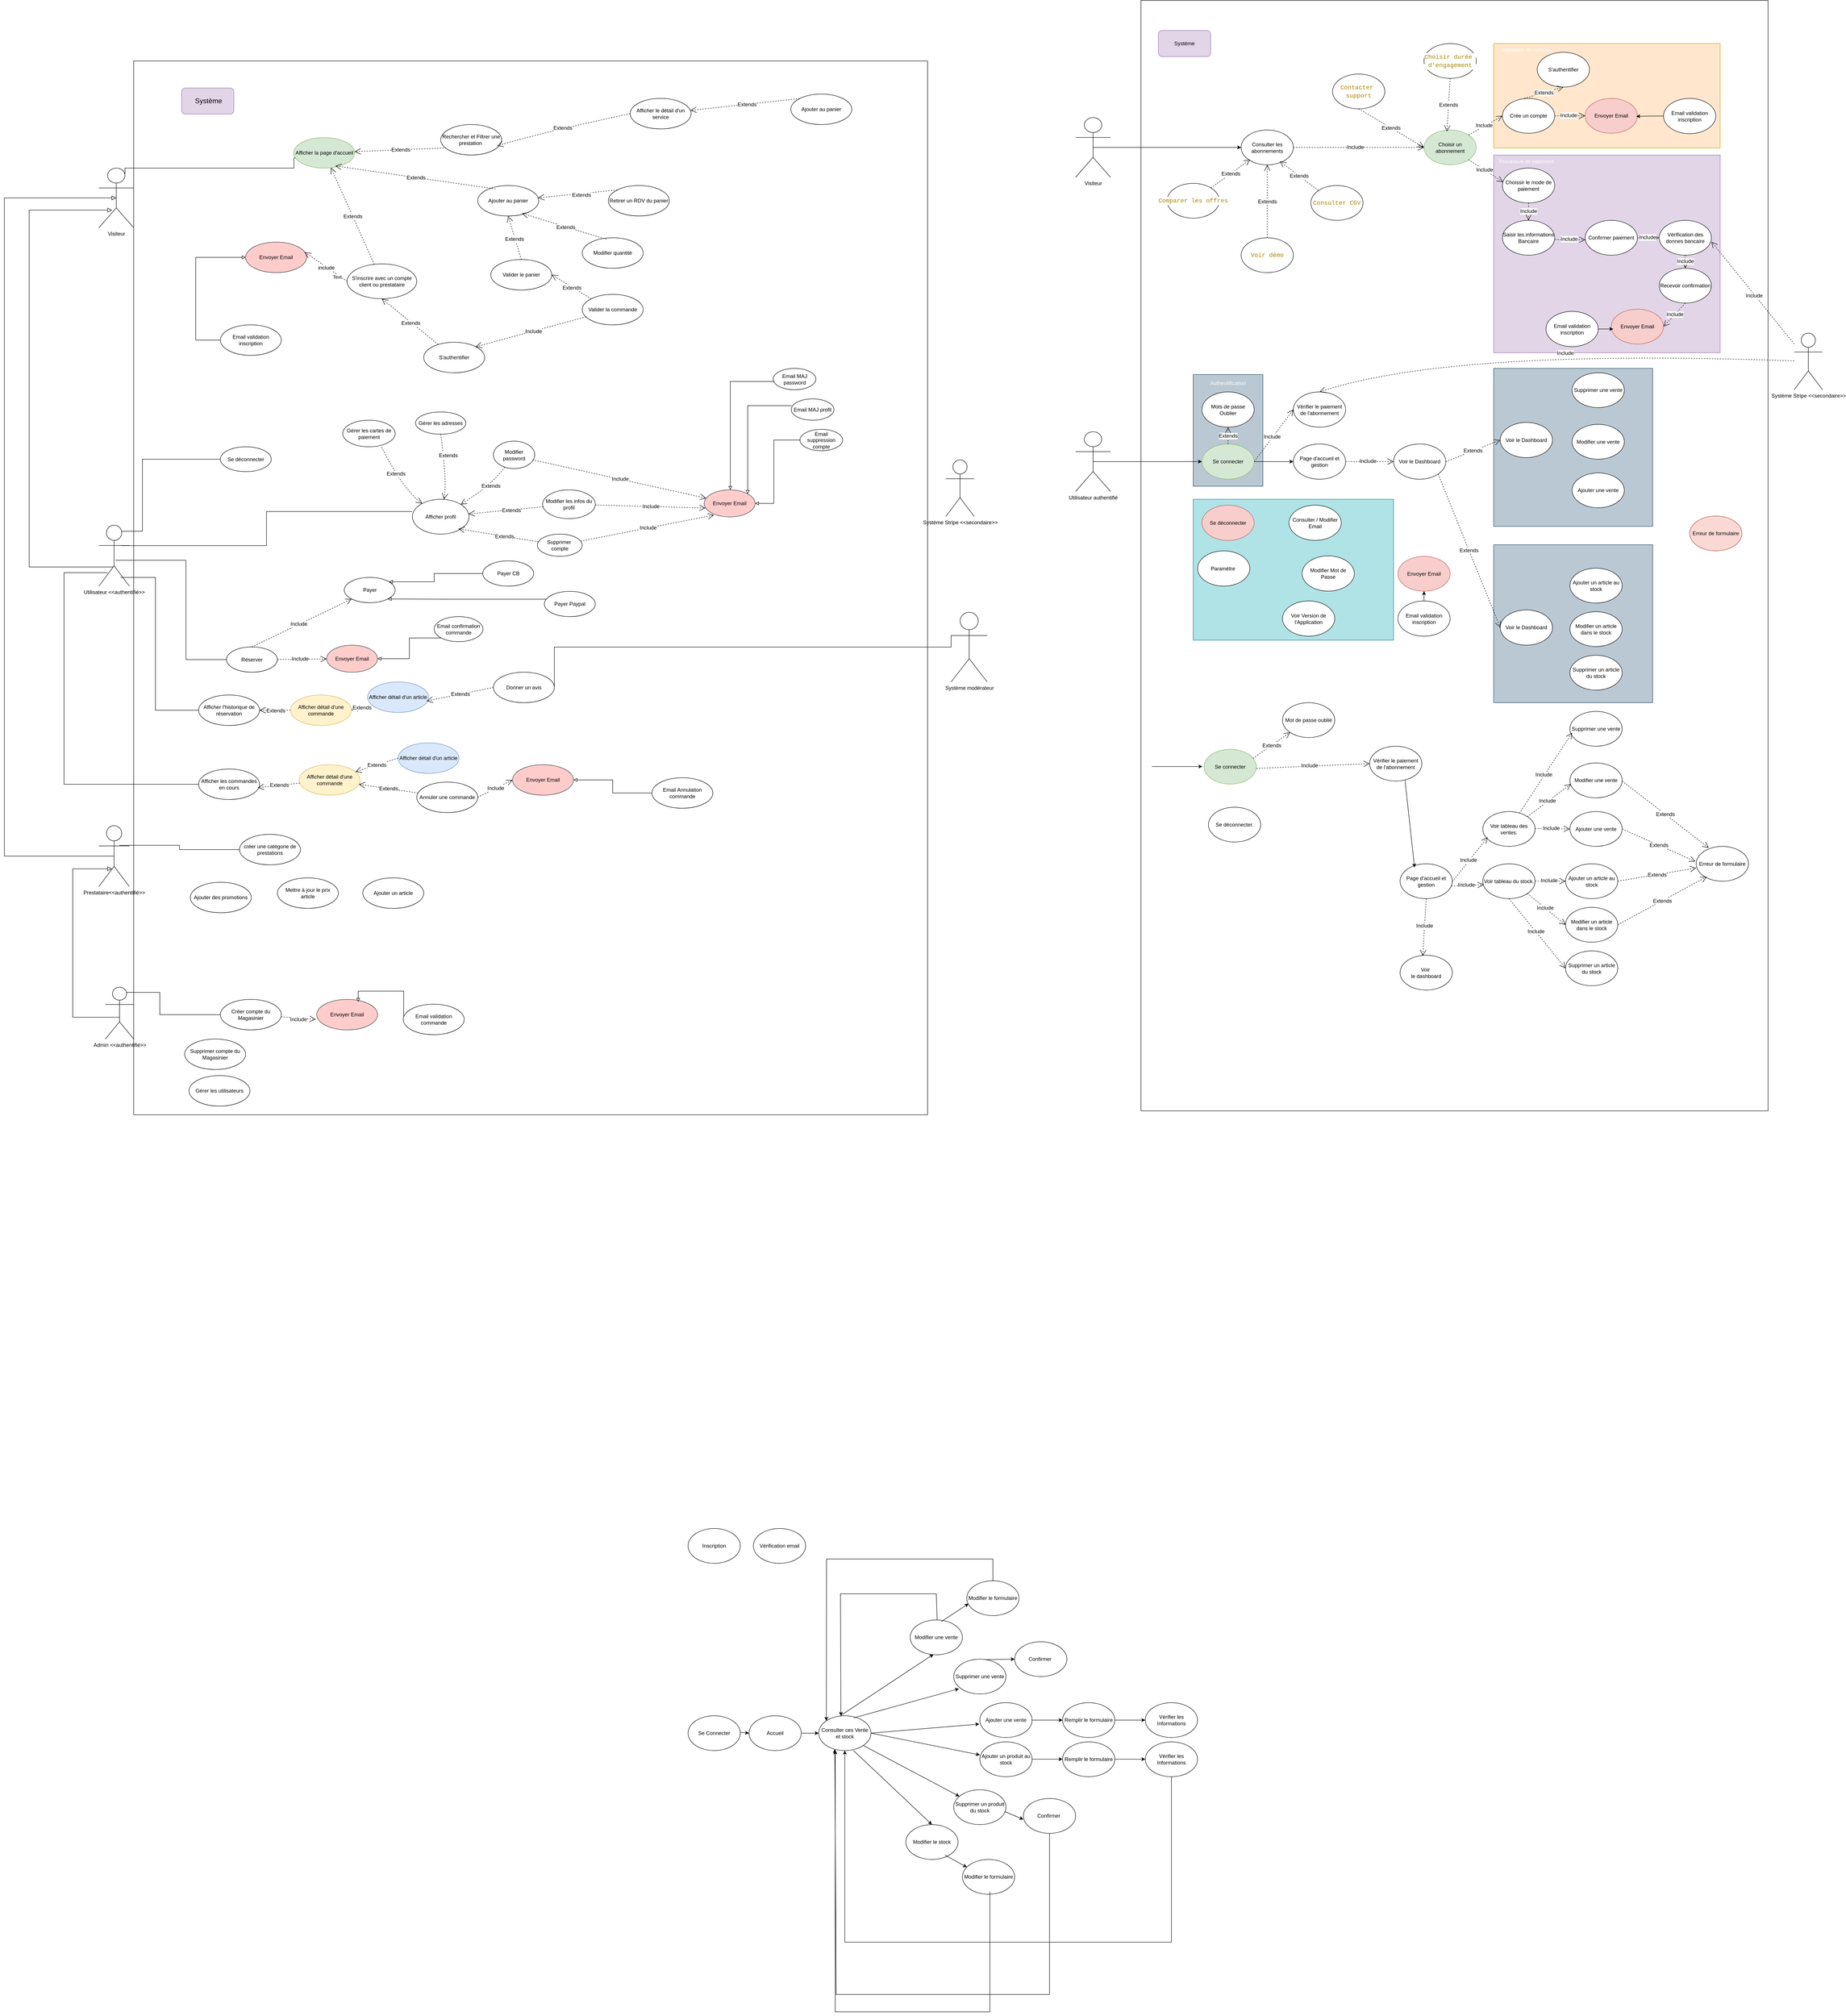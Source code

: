 <mxfile version="26.0.10">
  <diagram name="Page-1" id="WDRVITcvD2mHld8Jn1Gp">
    <mxGraphModel dx="4193" dy="2565" grid="1" gridSize="10" guides="1" tooltips="1" connect="1" arrows="1" fold="1" page="1" pageScale="1" pageWidth="1200" pageHeight="1600" background="#ffffff" math="0" shadow="0">
      <root>
        <mxCell id="0" />
        <mxCell id="1" parent="0" />
        <mxCell id="BQ-WbVWs9qAeKhFNSzjv-116" value="" style="whiteSpace=wrap;html=1;aspect=fixed;" vertex="1" parent="1">
          <mxGeometry x="1330" y="-1100" width="160" height="160" as="geometry" />
        </mxCell>
        <mxCell id="BQ-WbVWs9qAeKhFNSzjv-111" value="" style="rounded=0;whiteSpace=wrap;html=1;" vertex="1" parent="1">
          <mxGeometry x="-1813" y="-1300" width="1823" height="2420" as="geometry" />
        </mxCell>
        <mxCell id="PsPLvPypxk53Q5T2BopA-7" value="Se Connecter" style="ellipse;whiteSpace=wrap;html=1;labelBackgroundColor=none;" parent="1" vertex="1">
          <mxGeometry x="-540" y="2500" width="120" height="80" as="geometry" />
        </mxCell>
        <mxCell id="PsPLvPypxk53Q5T2BopA-8" value="&lt;div&gt;Consulter ces Vente et stock&lt;/div&gt;" style="ellipse;whiteSpace=wrap;html=1;labelBackgroundColor=none;" parent="1" vertex="1">
          <mxGeometry x="-240" y="2500" width="120" height="80" as="geometry" />
        </mxCell>
        <mxCell id="PsPLvPypxk53Q5T2BopA-9" value="Ajouter un produit au stock" style="ellipse;whiteSpace=wrap;html=1;labelBackgroundColor=none;" parent="1" vertex="1">
          <mxGeometry x="130" y="2560" width="120" height="80" as="geometry" />
        </mxCell>
        <mxCell id="PsPLvPypxk53Q5T2BopA-10" value="Ajouter une vente" style="ellipse;whiteSpace=wrap;html=1;labelBackgroundColor=none;" parent="1" vertex="1">
          <mxGeometry x="130" y="2470" width="120" height="80" as="geometry" />
        </mxCell>
        <mxCell id="PsPLvPypxk53Q5T2BopA-11" value="Supprimer un produit du stock" style="ellipse;whiteSpace=wrap;html=1;labelBackgroundColor=none;" parent="1" vertex="1">
          <mxGeometry x="70" y="2670" width="120" height="80" as="geometry" />
        </mxCell>
        <mxCell id="PsPLvPypxk53Q5T2BopA-12" value="Supprimer une vente" style="ellipse;whiteSpace=wrap;html=1;labelBackgroundColor=none;" parent="1" vertex="1">
          <mxGeometry x="70" y="2370" width="120" height="80" as="geometry" />
        </mxCell>
        <mxCell id="PsPLvPypxk53Q5T2BopA-13" value="Modifier une vente" style="ellipse;whiteSpace=wrap;html=1;labelBackgroundColor=none;" parent="1" vertex="1">
          <mxGeometry x="-30" y="2280" width="120" height="80" as="geometry" />
        </mxCell>
        <mxCell id="PsPLvPypxk53Q5T2BopA-14" value="Modifier le stock" style="ellipse;whiteSpace=wrap;html=1;labelBackgroundColor=none;" parent="1" vertex="1">
          <mxGeometry x="-40" y="2750" width="120" height="80" as="geometry" />
        </mxCell>
        <mxCell id="PsPLvPypxk53Q5T2BopA-15" value="Inscription" style="ellipse;whiteSpace=wrap;html=1;labelBackgroundColor=none;" parent="1" vertex="1">
          <mxGeometry x="-540" y="2070" width="120" height="80" as="geometry" />
        </mxCell>
        <mxCell id="PsPLvPypxk53Q5T2BopA-16" value="Vérification email" style="ellipse;whiteSpace=wrap;html=1;labelBackgroundColor=none;" parent="1" vertex="1">
          <mxGeometry x="-390" y="2070" width="120" height="80" as="geometry" />
        </mxCell>
        <mxCell id="PsPLvPypxk53Q5T2BopA-21" value="Modifier le formulaire" style="ellipse;whiteSpace=wrap;html=1;labelBackgroundColor=none;" parent="1" vertex="1">
          <mxGeometry x="100" y="2190" width="120" height="80" as="geometry" />
        </mxCell>
        <mxCell id="PsPLvPypxk53Q5T2BopA-23" value="Accueil" style="ellipse;whiteSpace=wrap;html=1;labelBackgroundColor=none;" parent="1" vertex="1">
          <mxGeometry x="-400" y="2500" width="120" height="80" as="geometry" />
        </mxCell>
        <mxCell id="PsPLvPypxk53Q5T2BopA-24" value="Con&lt;span style=&quot;background-color: initial;&quot;&gt;firmer&amp;nbsp;&lt;/span&gt;" style="ellipse;whiteSpace=wrap;html=1;labelBackgroundColor=none;" parent="1" vertex="1">
          <mxGeometry x="210" y="2330" width="120" height="80" as="geometry" />
        </mxCell>
        <mxCell id="PsPLvPypxk53Q5T2BopA-25" value="Remplir le formulaire" style="ellipse;whiteSpace=wrap;html=1;labelBackgroundColor=none;" parent="1" vertex="1">
          <mxGeometry x="320" y="2470" width="120" height="80" as="geometry" />
        </mxCell>
        <mxCell id="PsPLvPypxk53Q5T2BopA-26" value="Remplir le formulaire" style="ellipse;whiteSpace=wrap;html=1;labelBackgroundColor=none;" parent="1" vertex="1">
          <mxGeometry x="320" y="2560" width="120" height="80" as="geometry" />
        </mxCell>
        <mxCell id="PsPLvPypxk53Q5T2BopA-27" value="Modifier le formulaire" style="ellipse;whiteSpace=wrap;html=1;labelBackgroundColor=none;" parent="1" vertex="1">
          <mxGeometry x="90" y="2830" width="120" height="80" as="geometry" />
        </mxCell>
        <mxCell id="PsPLvPypxk53Q5T2BopA-28" value="Con&lt;span style=&quot;background-color: initial;&quot;&gt;firmer&amp;nbsp;&lt;/span&gt;" style="ellipse;whiteSpace=wrap;html=1;labelBackgroundColor=none;" parent="1" vertex="1">
          <mxGeometry x="230" y="2690" width="120" height="80" as="geometry" />
        </mxCell>
        <mxCell id="PsPLvPypxk53Q5T2BopA-29" value="Vérifier les Informations" style="ellipse;whiteSpace=wrap;html=1;labelBackgroundColor=none;" parent="1" vertex="1">
          <mxGeometry x="510" y="2470" width="120" height="80" as="geometry" />
        </mxCell>
        <mxCell id="PsPLvPypxk53Q5T2BopA-30" value="Vérifier les Informations" style="ellipse;whiteSpace=wrap;html=1;labelBackgroundColor=none;" parent="1" vertex="1">
          <mxGeometry x="510" y="2560" width="120" height="80" as="geometry" />
        </mxCell>
        <mxCell id="PsPLvPypxk53Q5T2BopA-31" value="" style="endArrow=classic;html=1;rounded=0;entryX=0;entryY=0.5;entryDx=0;entryDy=0;labelBackgroundColor=none;fontColor=default;" parent="1" target="PsPLvPypxk53Q5T2BopA-23" edge="1">
          <mxGeometry width="50" height="50" relative="1" as="geometry">
            <mxPoint x="-420" y="2538" as="sourcePoint" />
            <mxPoint x="-240" y="2760" as="targetPoint" />
          </mxGeometry>
        </mxCell>
        <mxCell id="PsPLvPypxk53Q5T2BopA-32" value="" style="endArrow=classic;html=1;rounded=0;entryX=0;entryY=0.5;entryDx=0;entryDy=0;labelBackgroundColor=none;fontColor=default;" parent="1" source="PsPLvPypxk53Q5T2BopA-23" target="PsPLvPypxk53Q5T2BopA-8" edge="1">
          <mxGeometry width="50" height="50" relative="1" as="geometry">
            <mxPoint x="-170" y="2580" as="sourcePoint" />
            <mxPoint x="-160" y="2542" as="targetPoint" />
          </mxGeometry>
        </mxCell>
        <mxCell id="PsPLvPypxk53Q5T2BopA-34" value="" style="endArrow=classic;html=1;rounded=0;entryX=-0.01;entryY=0.613;entryDx=0;entryDy=0;entryPerimeter=0;exitX=1;exitY=0.5;exitDx=0;exitDy=0;labelBackgroundColor=none;fontColor=default;" parent="1" source="PsPLvPypxk53Q5T2BopA-8" target="PsPLvPypxk53Q5T2BopA-10" edge="1">
          <mxGeometry width="50" height="50" relative="1" as="geometry">
            <mxPoint x="100" y="2550" as="sourcePoint" />
            <mxPoint x="200" y="2550" as="targetPoint" />
          </mxGeometry>
        </mxCell>
        <mxCell id="PsPLvPypxk53Q5T2BopA-35" value="" style="endArrow=classic;html=1;rounded=0;entryX=0;entryY=0.375;entryDx=0;entryDy=0;entryPerimeter=0;exitX=1;exitY=0.5;exitDx=0;exitDy=0;labelBackgroundColor=none;fontColor=default;" parent="1" source="PsPLvPypxk53Q5T2BopA-8" target="PsPLvPypxk53Q5T2BopA-9" edge="1">
          <mxGeometry width="50" height="50" relative="1" as="geometry">
            <mxPoint x="100" y="2550" as="sourcePoint" />
            <mxPoint x="139" y="2529" as="targetPoint" />
          </mxGeometry>
        </mxCell>
        <mxCell id="PsPLvPypxk53Q5T2BopA-36" value="" style="endArrow=classic;html=1;rounded=0;exitX=1;exitY=0.5;exitDx=0;exitDy=0;labelBackgroundColor=none;fontColor=default;" parent="1" source="PsPLvPypxk53Q5T2BopA-10" target="PsPLvPypxk53Q5T2BopA-25" edge="1">
          <mxGeometry width="50" height="50" relative="1" as="geometry">
            <mxPoint x="110" y="2560" as="sourcePoint" />
            <mxPoint x="139" y="2529" as="targetPoint" />
          </mxGeometry>
        </mxCell>
        <mxCell id="PsPLvPypxk53Q5T2BopA-37" value="" style="endArrow=classic;html=1;rounded=0;exitX=1;exitY=0.5;exitDx=0;exitDy=0;labelBackgroundColor=none;fontColor=default;" parent="1" edge="1">
          <mxGeometry width="50" height="50" relative="1" as="geometry">
            <mxPoint x="250" y="2599.7" as="sourcePoint" />
            <mxPoint x="320" y="2599.7" as="targetPoint" />
          </mxGeometry>
        </mxCell>
        <mxCell id="PsPLvPypxk53Q5T2BopA-38" value="" style="endArrow=classic;html=1;rounded=0;exitX=1;exitY=0.5;exitDx=0;exitDy=0;labelBackgroundColor=none;fontColor=default;" parent="1" edge="1">
          <mxGeometry width="50" height="50" relative="1" as="geometry">
            <mxPoint x="440" y="2510" as="sourcePoint" />
            <mxPoint x="510" y="2510" as="targetPoint" />
          </mxGeometry>
        </mxCell>
        <mxCell id="PsPLvPypxk53Q5T2BopA-39" value="" style="endArrow=classic;html=1;rounded=0;exitX=1;exitY=0.5;exitDx=0;exitDy=0;labelBackgroundColor=none;fontColor=default;" parent="1" edge="1">
          <mxGeometry width="50" height="50" relative="1" as="geometry">
            <mxPoint x="440" y="2599.7" as="sourcePoint" />
            <mxPoint x="510" y="2599.7" as="targetPoint" />
          </mxGeometry>
        </mxCell>
        <mxCell id="PsPLvPypxk53Q5T2BopA-43" value="" style="endArrow=classic;html=1;rounded=0;exitX=1;exitY=1;exitDx=0;exitDy=0;labelBackgroundColor=none;fontColor=default;" parent="1" source="PsPLvPypxk53Q5T2BopA-8" target="PsPLvPypxk53Q5T2BopA-11" edge="1">
          <mxGeometry width="50" height="50" relative="1" as="geometry">
            <mxPoint x="40" y="2590" as="sourcePoint" />
            <mxPoint x="70" y="2630" as="targetPoint" />
          </mxGeometry>
        </mxCell>
        <mxCell id="PsPLvPypxk53Q5T2BopA-44" value="" style="endArrow=classic;html=1;rounded=0;entryX=0.5;entryY=0;entryDx=0;entryDy=0;exitX=0.667;exitY=1;exitDx=0;exitDy=0;exitPerimeter=0;labelBackgroundColor=none;fontColor=default;" parent="1" source="PsPLvPypxk53Q5T2BopA-8" target="PsPLvPypxk53Q5T2BopA-14" edge="1">
          <mxGeometry width="50" height="50" relative="1" as="geometry">
            <mxPoint x="40" y="2590" as="sourcePoint" />
            <mxPoint x="113" y="2684" as="targetPoint" />
          </mxGeometry>
        </mxCell>
        <mxCell id="PsPLvPypxk53Q5T2BopA-45" value="" style="endArrow=classic;html=1;rounded=0;exitX=0.672;exitY=0.061;exitDx=0;exitDy=0;exitPerimeter=0;labelBackgroundColor=none;fontColor=default;" parent="1" source="PsPLvPypxk53Q5T2BopA-8" edge="1">
          <mxGeometry width="50" height="50" relative="1" as="geometry">
            <mxPoint x="41" y="2510" as="sourcePoint" />
            <mxPoint x="82" y="2438" as="targetPoint" />
          </mxGeometry>
        </mxCell>
        <mxCell id="PsPLvPypxk53Q5T2BopA-46" value="" style="endArrow=classic;html=1;rounded=0;entryX=0.446;entryY=0.987;entryDx=0;entryDy=0;entryPerimeter=0;exitX=0.432;exitY=-0.018;exitDx=0;exitDy=0;exitPerimeter=0;labelBackgroundColor=none;fontColor=default;" parent="1" source="PsPLvPypxk53Q5T2BopA-8" target="PsPLvPypxk53Q5T2BopA-13" edge="1">
          <mxGeometry width="50" height="50" relative="1" as="geometry">
            <mxPoint x="40" y="2510" as="sourcePoint" />
            <mxPoint x="92" y="2448" as="targetPoint" />
          </mxGeometry>
        </mxCell>
        <mxCell id="PsPLvPypxk53Q5T2BopA-47" value="" style="endArrow=classic;html=1;rounded=0;exitX=0.597;exitY=0.048;exitDx=0;exitDy=0;exitPerimeter=0;entryX=0.034;entryY=0.658;entryDx=0;entryDy=0;entryPerimeter=0;labelBackgroundColor=none;fontColor=default;" parent="1" source="PsPLvPypxk53Q5T2BopA-13" target="PsPLvPypxk53Q5T2BopA-21" edge="1">
          <mxGeometry width="50" height="50" relative="1" as="geometry">
            <mxPoint x="51" y="2520" as="sourcePoint" />
            <mxPoint x="92" y="2448" as="targetPoint" />
          </mxGeometry>
        </mxCell>
        <mxCell id="PsPLvPypxk53Q5T2BopA-48" value="" style="endArrow=classic;html=1;rounded=0;exitX=0.622;exitY=0.014;exitDx=0;exitDy=0;exitPerimeter=0;entryX=0;entryY=0.5;entryDx=0;entryDy=0;labelBackgroundColor=none;fontColor=default;" parent="1" source="PsPLvPypxk53Q5T2BopA-12" target="PsPLvPypxk53Q5T2BopA-24" edge="1">
          <mxGeometry width="50" height="50" relative="1" as="geometry">
            <mxPoint x="52" y="2294" as="sourcePoint" />
            <mxPoint x="114" y="2253" as="targetPoint" />
          </mxGeometry>
        </mxCell>
        <mxCell id="PsPLvPypxk53Q5T2BopA-50" value="" style="endArrow=classic;html=1;rounded=0;entryX=0.085;entryY=0.223;entryDx=0;entryDy=0;entryPerimeter=0;labelBackgroundColor=none;fontColor=default;" parent="1" target="PsPLvPypxk53Q5T2BopA-27" edge="1">
          <mxGeometry width="50" height="50" relative="1" as="geometry">
            <mxPoint x="50" y="2820" as="sourcePoint" />
            <mxPoint x="113" y="2904" as="targetPoint" />
          </mxGeometry>
        </mxCell>
        <mxCell id="PsPLvPypxk53Q5T2BopA-51" value="" style="endArrow=classic;html=1;rounded=0;entryX=0;entryY=0.601;entryDx=0;entryDy=0;entryPerimeter=0;labelBackgroundColor=none;fontColor=default;" parent="1" target="PsPLvPypxk53Q5T2BopA-28" edge="1">
          <mxGeometry width="50" height="50" relative="1" as="geometry">
            <mxPoint x="187" y="2720" as="sourcePoint" />
            <mxPoint x="250" y="2804" as="targetPoint" />
          </mxGeometry>
        </mxCell>
        <mxCell id="PsPLvPypxk53Q5T2BopA-53" value="" style="endArrow=classic;html=1;rounded=0;exitX=0.5;exitY=1;exitDx=0;exitDy=0;entryX=0.5;entryY=1;entryDx=0;entryDy=0;labelBackgroundColor=none;fontColor=default;" parent="1" source="PsPLvPypxk53Q5T2BopA-30" target="PsPLvPypxk53Q5T2BopA-8" edge="1">
          <mxGeometry width="50" height="50" relative="1" as="geometry">
            <mxPoint x="90" y="2670" as="sourcePoint" />
            <mxPoint x="140" y="2620" as="targetPoint" />
            <Array as="points">
              <mxPoint x="570" y="3020" />
              <mxPoint x="-180" y="3020" />
            </Array>
          </mxGeometry>
        </mxCell>
        <mxCell id="PsPLvPypxk53Q5T2BopA-54" value="" style="endArrow=classic;html=1;rounded=0;exitX=0.5;exitY=1;exitDx=0;exitDy=0;entryX=0.308;entryY=0.956;entryDx=0;entryDy=0;entryPerimeter=0;labelBackgroundColor=none;fontColor=default;" parent="1" target="PsPLvPypxk53Q5T2BopA-8" edge="1">
          <mxGeometry width="50" height="50" relative="1" as="geometry">
            <mxPoint x="290" y="2770" as="sourcePoint" />
            <mxPoint x="-460" y="2710" as="targetPoint" />
            <Array as="points">
              <mxPoint x="290" y="3140" />
              <mxPoint x="-200" y="3140" />
            </Array>
          </mxGeometry>
        </mxCell>
        <mxCell id="PsPLvPypxk53Q5T2BopA-55" value="" style="endArrow=classic;html=1;rounded=0;exitX=0.5;exitY=1;exitDx=0;exitDy=0;entryX=0.317;entryY=0.995;entryDx=0;entryDy=0;entryPerimeter=0;labelBackgroundColor=none;fontColor=default;" parent="1" target="PsPLvPypxk53Q5T2BopA-8" edge="1">
          <mxGeometry width="50" height="50" relative="1" as="geometry">
            <mxPoint x="153" y="2904" as="sourcePoint" />
            <mxPoint x="-340" y="2710" as="targetPoint" />
            <Array as="points">
              <mxPoint x="153" y="3180" />
              <mxPoint x="-90" y="3180" />
              <mxPoint x="-202" y="3180" />
            </Array>
          </mxGeometry>
        </mxCell>
        <mxCell id="PsPLvPypxk53Q5T2BopA-56" value="" style="endArrow=classic;html=1;rounded=0;exitX=0.5;exitY=1;exitDx=0;exitDy=0;entryX=0;entryY=0;entryDx=0;entryDy=0;labelBackgroundColor=none;fontColor=default;" parent="1" target="PsPLvPypxk53Q5T2BopA-8" edge="1">
          <mxGeometry width="50" height="50" relative="1" as="geometry">
            <mxPoint x="160" y="2190" as="sourcePoint" />
            <mxPoint x="-333" y="1996" as="targetPoint" />
            <Array as="points">
              <mxPoint x="160" y="2140" />
              <mxPoint x="-222" y="2140" />
            </Array>
          </mxGeometry>
        </mxCell>
        <mxCell id="PsPLvPypxk53Q5T2BopA-57" value="" style="endArrow=classic;html=1;rounded=0;exitX=0.5;exitY=1;exitDx=0;exitDy=0;entryX=0.425;entryY=0.004;entryDx=0;entryDy=0;entryPerimeter=0;labelBackgroundColor=none;fontColor=default;" parent="1" target="PsPLvPypxk53Q5T2BopA-8" edge="1">
          <mxGeometry width="50" height="50" relative="1" as="geometry">
            <mxPoint x="32" y="2280" as="sourcePoint" />
            <mxPoint x="-350" y="2602" as="targetPoint" />
            <Array as="points">
              <mxPoint x="30" y="2220" />
              <mxPoint x="-190" y="2220" />
            </Array>
          </mxGeometry>
        </mxCell>
        <mxCell id="PsPLvPypxk53Q5T2BopA-70" value="" style="rounded=0;whiteSpace=wrap;html=1;" parent="1" vertex="1">
          <mxGeometry x="500" y="-1439" width="1440" height="2550" as="geometry" />
        </mxCell>
        <mxCell id="PsPLvPypxk53Q5T2BopA-71" value="Visiteur" style="shape=umlActor;verticalLabelPosition=bottom;verticalAlign=top;html=1;" parent="1" vertex="1">
          <mxGeometry x="350" y="-1170" width="80" height="137" as="geometry" />
        </mxCell>
        <mxCell id="PsPLvPypxk53Q5T2BopA-72" value="" style="endArrow=classic;html=1;rounded=0;exitX=0.5;exitY=0.5;exitDx=0;exitDy=0;exitPerimeter=0;entryX=0;entryY=0.5;entryDx=0;entryDy=0;" parent="1" source="PsPLvPypxk53Q5T2BopA-71" target="PsPLvPypxk53Q5T2BopA-73" edge="1">
          <mxGeometry width="50" height="50" relative="1" as="geometry">
            <mxPoint x="510" y="-1019" as="sourcePoint" />
            <mxPoint x="560" y="-1069" as="targetPoint" />
          </mxGeometry>
        </mxCell>
        <mxCell id="PsPLvPypxk53Q5T2BopA-73" value="Consulter les abonnements" style="ellipse;whiteSpace=wrap;html=1;" parent="1" vertex="1">
          <mxGeometry x="730" y="-1141.5" width="120" height="80" as="geometry" />
        </mxCell>
        <mxCell id="PsPLvPypxk53Q5T2BopA-79" value="Se connecter" style="ellipse;whiteSpace=wrap;html=1;fillColor=#d5e8d4;strokeColor=#82b366;" parent="1" vertex="1">
          <mxGeometry x="645" y="280.62" width="120" height="80" as="geometry" />
        </mxCell>
        <mxCell id="PsPLvPypxk53Q5T2BopA-83" value="Système Stripe &amp;lt;&amp;lt;secondaire&amp;gt;&amp;gt;" style="shape=umlActor;verticalLabelPosition=bottom;verticalAlign=top;html=1;" parent="1" vertex="1">
          <mxGeometry x="2000" y="-675" width="65" height="130" as="geometry" />
        </mxCell>
        <mxCell id="PsPLvPypxk53Q5T2BopA-86" value="Utilisateur authentifié" style="shape=umlActor;verticalLabelPosition=bottom;verticalAlign=top;html=1;" parent="1" vertex="1">
          <mxGeometry x="350" y="-448.5" width="80" height="137" as="geometry" />
        </mxCell>
        <mxCell id="PsPLvPypxk53Q5T2BopA-88" value="" style="endArrow=classic;html=1;rounded=0;exitX=0;exitY=0.173;exitDx=0;exitDy=0;exitPerimeter=0;entryX=0.078;entryY=0.173;entryDx=0;entryDy=0;entryPerimeter=0;" parent="1" edge="1">
          <mxGeometry width="50" height="50" relative="1" as="geometry">
            <mxPoint x="525" y="320.2" as="sourcePoint" />
            <mxPoint x="641" y="320.2" as="targetPoint" />
          </mxGeometry>
        </mxCell>
        <mxCell id="PsPLvPypxk53Q5T2BopA-91" value="Mot de passe oublié" style="ellipse;whiteSpace=wrap;html=1;" parent="1" vertex="1">
          <mxGeometry x="825" y="173.62" width="120" height="80" as="geometry" />
        </mxCell>
        <mxCell id="PsPLvPypxk53Q5T2BopA-92" value="Extends" style="endArrow=open;endSize=12;dashed=1;html=1;rounded=0;fontSize=12;curved=1;exitX=0.935;exitY=0.259;exitDx=0;exitDy=0;entryX=0;entryY=1;entryDx=0;entryDy=0;exitPerimeter=0;" parent="1" source="PsPLvPypxk53Q5T2BopA-79" target="PsPLvPypxk53Q5T2BopA-91" edge="1">
          <mxGeometry x="-0.004" width="160" relative="1" as="geometry">
            <mxPoint x="755" y="308.62" as="sourcePoint" />
            <mxPoint x="811" y="213.62" as="targetPoint" />
            <mxPoint as="offset" />
          </mxGeometry>
        </mxCell>
        <mxCell id="PsPLvPypxk53Q5T2BopA-93" value="Vérifier le paiement de l&#39;abonnement" style="ellipse;whiteSpace=wrap;html=1;" parent="1" vertex="1">
          <mxGeometry x="1025" y="273.62" width="120" height="80" as="geometry" />
        </mxCell>
        <mxCell id="PsPLvPypxk53Q5T2BopA-94" value="Page d&#39;accueil et gestion" style="ellipse;whiteSpace=wrap;html=1;" parent="1" vertex="1">
          <mxGeometry x="1095" y="543.62" width="120" height="80" as="geometry" />
        </mxCell>
        <mxCell id="PsPLvPypxk53Q5T2BopA-95" value="Voir tableau des ventes." style="ellipse;whiteSpace=wrap;html=1;" parent="1" vertex="1">
          <mxGeometry x="1285" y="423.62" width="120" height="80" as="geometry" />
        </mxCell>
        <mxCell id="PsPLvPypxk53Q5T2BopA-96" value="Voir tableau du stock." style="ellipse;whiteSpace=wrap;html=1;" parent="1" vertex="1">
          <mxGeometry x="1285" y="543.62" width="120" height="80" as="geometry" />
        </mxCell>
        <mxCell id="PsPLvPypxk53Q5T2BopA-97" value="Voir&amp;nbsp;&lt;div&gt;le&lt;span style=&quot;background-color: initial;&quot;&gt;&amp;nbsp;dashboard&lt;/span&gt;&lt;/div&gt;" style="ellipse;whiteSpace=wrap;html=1;" parent="1" vertex="1">
          <mxGeometry x="1095" y="753.62" width="120" height="80" as="geometry" />
        </mxCell>
        <mxCell id="PsPLvPypxk53Q5T2BopA-98" value="Se déconnecter." style="ellipse;whiteSpace=wrap;html=1;" parent="1" vertex="1">
          <mxGeometry x="655" y="413.62" width="120" height="80" as="geometry" />
        </mxCell>
        <mxCell id="PsPLvPypxk53Q5T2BopA-101" value="" style="endArrow=classic;html=1;rounded=0;exitX=0.678;exitY=0.97;exitDx=0;exitDy=0;entryX=0.277;entryY=0.105;entryDx=0;entryDy=0;exitPerimeter=0;entryPerimeter=0;" parent="1" source="PsPLvPypxk53Q5T2BopA-93" target="PsPLvPypxk53Q5T2BopA-94" edge="1">
          <mxGeometry width="50" height="50" relative="1" as="geometry">
            <mxPoint x="775" y="330.62" as="sourcePoint" />
            <mxPoint x="1035" y="323.62" as="targetPoint" />
          </mxGeometry>
        </mxCell>
        <mxCell id="PsPLvPypxk53Q5T2BopA-104" value="Modifier une vente" style="ellipse;whiteSpace=wrap;html=1;" parent="1" vertex="1">
          <mxGeometry x="1485" y="312.12" width="120" height="80" as="geometry" />
        </mxCell>
        <mxCell id="PsPLvPypxk53Q5T2BopA-105" value="Ajouter une vente" style="ellipse;whiteSpace=wrap;html=1;" parent="1" vertex="1">
          <mxGeometry x="1485" y="423.62" width="120" height="80" as="geometry" />
        </mxCell>
        <mxCell id="PsPLvPypxk53Q5T2BopA-108" value="Supprimer une vente" style="ellipse;whiteSpace=wrap;html=1;" parent="1" vertex="1">
          <mxGeometry x="1485" y="193.62" width="120" height="80" as="geometry" />
        </mxCell>
        <mxCell id="PsPLvPypxk53Q5T2BopA-109" value="Ajouter un article au stock" style="ellipse;whiteSpace=wrap;html=1;" parent="1" vertex="1">
          <mxGeometry x="1475" y="543.62" width="120" height="80" as="geometry" />
        </mxCell>
        <mxCell id="PsPLvPypxk53Q5T2BopA-110" value="Modifier un article dans le stock" style="ellipse;whiteSpace=wrap;html=1;" parent="1" vertex="1">
          <mxGeometry x="1475" y="643.62" width="120" height="80" as="geometry" />
        </mxCell>
        <mxCell id="PsPLvPypxk53Q5T2BopA-111" value="Supprimer un article du stock" style="ellipse;whiteSpace=wrap;html=1;" parent="1" vertex="1">
          <mxGeometry x="1475" y="743.62" width="120" height="80" as="geometry" />
        </mxCell>
        <mxCell id="PsPLvPypxk53Q5T2BopA-115" value="Include" style="endArrow=open;endSize=12;dashed=1;html=1;rounded=0;fontSize=12;curved=1;entryX=0;entryY=0.5;entryDx=0;entryDy=0;exitX=1;exitY=0.5;exitDx=0;exitDy=0;" parent="1" target="PsPLvPypxk53Q5T2BopA-93" edge="1">
          <mxGeometry x="-0.051" y="1" width="160" relative="1" as="geometry">
            <mxPoint x="765" y="324.62" as="sourcePoint" />
            <mxPoint x="831" y="253.62" as="targetPoint" />
            <mxPoint x="-1" as="offset" />
          </mxGeometry>
        </mxCell>
        <mxCell id="PsPLvPypxk53Q5T2BopA-117" value="Include" style="endArrow=open;endSize=12;dashed=1;html=1;rounded=0;fontSize=12;curved=1;entryX=0.092;entryY=0.738;entryDx=0;entryDy=0;exitX=1;exitY=0.5;exitDx=0;exitDy=0;entryPerimeter=0;" parent="1" target="PsPLvPypxk53Q5T2BopA-95" edge="1">
          <mxGeometry x="-0.051" y="1" width="160" relative="1" as="geometry">
            <mxPoint x="1215" y="584.62" as="sourcePoint" />
            <mxPoint x="1475" y="573.62" as="targetPoint" />
            <mxPoint x="-1" as="offset" />
          </mxGeometry>
        </mxCell>
        <mxCell id="PsPLvPypxk53Q5T2BopA-118" value="Include" style="endArrow=open;endSize=12;dashed=1;html=1;rounded=0;fontSize=12;curved=1;entryX=0.017;entryY=0.6;entryDx=0;entryDy=0;exitX=0.983;exitY=0.638;exitDx=0;exitDy=0;entryPerimeter=0;exitPerimeter=0;" parent="1" source="PsPLvPypxk53Q5T2BopA-94" target="PsPLvPypxk53Q5T2BopA-96" edge="1">
          <mxGeometry x="-0.051" y="1" width="160" relative="1" as="geometry">
            <mxPoint x="1225" y="594.62" as="sourcePoint" />
            <mxPoint x="1306" y="492.62" as="targetPoint" />
            <mxPoint x="-1" as="offset" />
          </mxGeometry>
        </mxCell>
        <mxCell id="PsPLvPypxk53Q5T2BopA-119" value="Include" style="endArrow=open;endSize=12;dashed=1;html=1;rounded=0;fontSize=12;curved=1;entryX=0.434;entryY=0.021;entryDx=0;entryDy=0;exitX=0.5;exitY=1;exitDx=0;exitDy=0;entryPerimeter=0;" parent="1" source="PsPLvPypxk53Q5T2BopA-94" target="PsPLvPypxk53Q5T2BopA-97" edge="1">
          <mxGeometry x="-0.051" y="1" width="160" relative="1" as="geometry">
            <mxPoint x="1235" y="604.62" as="sourcePoint" />
            <mxPoint x="1297" y="601.62" as="targetPoint" />
            <mxPoint x="-1" as="offset" />
          </mxGeometry>
        </mxCell>
        <mxCell id="PsPLvPypxk53Q5T2BopA-120" value="Include" style="endArrow=open;endSize=12;dashed=1;html=1;rounded=0;fontSize=12;curved=1;entryX=0;entryY=0.5;entryDx=0;entryDy=0;exitX=1;exitY=0.5;exitDx=0;exitDy=0;" parent="1" target="PsPLvPypxk53Q5T2BopA-105" edge="1">
          <mxGeometry x="-0.051" y="1" width="160" relative="1" as="geometry">
            <mxPoint x="1405" y="462.62" as="sourcePoint" />
            <mxPoint x="1486" y="360.62" as="targetPoint" />
            <mxPoint x="-1" as="offset" />
          </mxGeometry>
        </mxCell>
        <mxCell id="PsPLvPypxk53Q5T2BopA-121" value="Include" style="endArrow=open;endSize=12;dashed=1;html=1;rounded=0;fontSize=12;curved=1;entryX=0.017;entryY=0.606;entryDx=0;entryDy=0;exitX=1;exitY=0;exitDx=0;exitDy=0;entryPerimeter=0;" parent="1" source="PsPLvPypxk53Q5T2BopA-95" target="PsPLvPypxk53Q5T2BopA-104" edge="1">
          <mxGeometry x="-0.051" y="1" width="160" relative="1" as="geometry">
            <mxPoint x="1415" y="472.62" as="sourcePoint" />
            <mxPoint x="1455" y="473.62" as="targetPoint" />
            <mxPoint x="-1" as="offset" />
          </mxGeometry>
        </mxCell>
        <mxCell id="PsPLvPypxk53Q5T2BopA-122" value="Include" style="endArrow=open;endSize=12;dashed=1;html=1;rounded=0;fontSize=12;curved=1;entryX=0.042;entryY=0.613;entryDx=0;entryDy=0;exitX=0.7;exitY=0.05;exitDx=0;exitDy=0;entryPerimeter=0;exitPerimeter=0;" parent="1" source="PsPLvPypxk53Q5T2BopA-95" target="PsPLvPypxk53Q5T2BopA-108" edge="1">
          <mxGeometry x="-0.051" y="1" width="160" relative="1" as="geometry">
            <mxPoint x="1397" y="445.62" as="sourcePoint" />
            <mxPoint x="1497" y="370.62" as="targetPoint" />
            <mxPoint x="-1" as="offset" />
          </mxGeometry>
        </mxCell>
        <mxCell id="PsPLvPypxk53Q5T2BopA-123" value="Include" style="endArrow=open;endSize=12;dashed=1;html=1;rounded=0;fontSize=12;curved=1;exitX=1;exitY=0.5;exitDx=0;exitDy=0;entryX=0;entryY=0.5;entryDx=0;entryDy=0;" parent="1" target="PsPLvPypxk53Q5T2BopA-109" edge="1">
          <mxGeometry x="-0.051" y="1" width="160" relative="1" as="geometry">
            <mxPoint x="1405" y="583.12" as="sourcePoint" />
            <mxPoint x="1445" y="584.62" as="targetPoint" />
            <mxPoint x="-1" as="offset" />
          </mxGeometry>
        </mxCell>
        <mxCell id="PsPLvPypxk53Q5T2BopA-126" value="Include" style="endArrow=open;endSize=12;dashed=1;html=1;rounded=0;fontSize=12;curved=1;exitX=1;exitY=1;exitDx=0;exitDy=0;entryX=0;entryY=0.5;entryDx=0;entryDy=0;" parent="1" source="PsPLvPypxk53Q5T2BopA-96" target="PsPLvPypxk53Q5T2BopA-110" edge="1">
          <mxGeometry x="-0.051" y="1" width="160" relative="1" as="geometry">
            <mxPoint x="1415" y="593.12" as="sourcePoint" />
            <mxPoint x="1485" y="593.62" as="targetPoint" />
            <mxPoint x="-1" as="offset" />
          </mxGeometry>
        </mxCell>
        <mxCell id="PsPLvPypxk53Q5T2BopA-127" value="Include" style="endArrow=open;endSize=12;dashed=1;html=1;rounded=0;fontSize=12;curved=1;exitX=0.5;exitY=1;exitDx=0;exitDy=0;entryX=0;entryY=0.5;entryDx=0;entryDy=0;" parent="1" source="PsPLvPypxk53Q5T2BopA-96" target="PsPLvPypxk53Q5T2BopA-111" edge="1">
          <mxGeometry x="-0.051" y="1" width="160" relative="1" as="geometry">
            <mxPoint x="1397" y="621.62" as="sourcePoint" />
            <mxPoint x="1485" y="693.62" as="targetPoint" />
            <mxPoint x="-1" as="offset" />
          </mxGeometry>
        </mxCell>
        <mxCell id="PsPLvPypxk53Q5T2BopA-128" value="Erreur de formulaire" style="ellipse;whiteSpace=wrap;html=1;" parent="1" vertex="1">
          <mxGeometry x="1775" y="503.62" width="120" height="80" as="geometry" />
        </mxCell>
        <mxCell id="PsPLvPypxk53Q5T2BopA-129" value="Extends" style="endArrow=open;endSize=12;dashed=1;html=1;rounded=0;fontSize=12;curved=1;entryX=0.239;entryY=0.042;entryDx=0;entryDy=0;entryPerimeter=0;" parent="1" target="PsPLvPypxk53Q5T2BopA-128" edge="1">
          <mxGeometry x="-0.004" width="160" relative="1" as="geometry">
            <mxPoint x="1605" y="353.62" as="sourcePoint" />
            <mxPoint x="1673" y="301.62" as="targetPoint" />
            <mxPoint as="offset" />
          </mxGeometry>
        </mxCell>
        <mxCell id="PsPLvPypxk53Q5T2BopA-130" value="Extends" style="endArrow=open;endSize=12;dashed=1;html=1;rounded=0;fontSize=12;curved=1;exitX=1;exitY=0.5;exitDx=0;exitDy=0;entryX=-0.017;entryY=0.432;entryDx=0;entryDy=0;entryPerimeter=0;" parent="1" source="PsPLvPypxk53Q5T2BopA-105" target="PsPLvPypxk53Q5T2BopA-128" edge="1">
          <mxGeometry x="-0.004" width="160" relative="1" as="geometry">
            <mxPoint x="1615" y="363.62" as="sourcePoint" />
            <mxPoint x="1775" y="553.62" as="targetPoint" />
            <mxPoint as="offset" />
          </mxGeometry>
        </mxCell>
        <mxCell id="PsPLvPypxk53Q5T2BopA-131" value="Extends" style="endArrow=open;endSize=12;dashed=1;html=1;rounded=0;fontSize=12;curved=1;exitX=1;exitY=0.5;exitDx=0;exitDy=0;entryX=0;entryY=0.621;entryDx=0;entryDy=0;entryPerimeter=0;" parent="1" source="PsPLvPypxk53Q5T2BopA-109" target="PsPLvPypxk53Q5T2BopA-128" edge="1">
          <mxGeometry x="-0.004" width="160" relative="1" as="geometry">
            <mxPoint x="1615" y="473.62" as="sourcePoint" />
            <mxPoint x="1783" y="548.62" as="targetPoint" />
            <mxPoint as="offset" />
          </mxGeometry>
        </mxCell>
        <mxCell id="PsPLvPypxk53Q5T2BopA-132" value="Extends" style="endArrow=open;endSize=12;dashed=1;html=1;rounded=0;fontSize=12;curved=1;exitX=1;exitY=0.5;exitDx=0;exitDy=0;entryX=0.201;entryY=0.872;entryDx=0;entryDy=0;entryPerimeter=0;" parent="1" source="PsPLvPypxk53Q5T2BopA-110" target="PsPLvPypxk53Q5T2BopA-128" edge="1">
          <mxGeometry x="-0.004" width="160" relative="1" as="geometry">
            <mxPoint x="1615" y="473.62" as="sourcePoint" />
            <mxPoint x="1783" y="548.62" as="targetPoint" />
            <mxPoint as="offset" />
          </mxGeometry>
        </mxCell>
        <mxCell id="BQ-WbVWs9qAeKhFNSzjv-2" value="Visiteur" style="shape=umlActor;verticalLabelPosition=bottom;verticalAlign=top;html=1;" vertex="1" parent="1">
          <mxGeometry x="-1893" y="-1054" width="80" height="137" as="geometry" />
        </mxCell>
        <mxCell id="BQ-WbVWs9qAeKhFNSzjv-3" style="edgeStyle=elbowEdgeStyle;rounded=0;orthogonalLoop=1;jettySize=auto;html=1;exitX=0.5;exitY=0.5;exitDx=0;exitDy=0;exitPerimeter=0;fontSize=12;startSize=8;endSize=8;endArrow=block;endFill=0;entryX=0.5;entryY=0.5;entryDx=0;entryDy=0;entryPerimeter=0;" edge="1" parent="1" source="BQ-WbVWs9qAeKhFNSzjv-4" target="BQ-WbVWs9qAeKhFNSzjv-2">
          <mxGeometry relative="1" as="geometry">
            <Array as="points">
              <mxPoint x="-2110" y="-395" />
            </Array>
          </mxGeometry>
        </mxCell>
        <mxCell id="BQ-WbVWs9qAeKhFNSzjv-4" value="Prestataire&amp;lt;&amp;lt;authentifié&amp;gt;&amp;gt;" style="shape=umlActor;verticalLabelPosition=bottom;verticalAlign=top;html=1;" vertex="1" parent="1">
          <mxGeometry x="-1893" y="456" width="70" height="140" as="geometry" />
        </mxCell>
        <mxCell id="BQ-WbVWs9qAeKhFNSzjv-5" value="Utilisateur &amp;lt;&amp;lt;authentifié&amp;gt;&amp;gt;" style="shape=umlActor;verticalLabelPosition=bottom;verticalAlign=top;html=1;" vertex="1" parent="1">
          <mxGeometry x="-1893" y="-234" width="70" height="140" as="geometry" />
        </mxCell>
        <mxCell id="BQ-WbVWs9qAeKhFNSzjv-6" value="Système Stripe &amp;lt;&amp;lt;secondaire&amp;gt;&amp;gt;" style="shape=umlActor;verticalLabelPosition=bottom;verticalAlign=top;html=1;" vertex="1" parent="1">
          <mxGeometry x="52" y="-384" width="65" height="130" as="geometry" />
        </mxCell>
        <mxCell id="BQ-WbVWs9qAeKhFNSzjv-7" value="" style="rounded=1;whiteSpace=wrap;html=1;fillColor=#e1d5e7;strokeColor=#9673a6;" vertex="1" parent="1">
          <mxGeometry x="-1703" y="-1238" width="120" height="60" as="geometry" />
        </mxCell>
        <mxCell id="BQ-WbVWs9qAeKhFNSzjv-8" value="Système" style="text;strokeColor=none;fillColor=none;html=1;align=center;verticalAlign=middle;whiteSpace=wrap;rounded=0;fontSize=16;" vertex="1" parent="1">
          <mxGeometry x="-1670.75" y="-1224" width="60" height="30" as="geometry" />
        </mxCell>
        <mxCell id="BQ-WbVWs9qAeKhFNSzjv-9" value="" style="endArrow=none;html=1;rounded=0;fontSize=12;startSize=8;endSize=8;exitX=0.75;exitY=0.1;exitDx=0;exitDy=0;exitPerimeter=0;entryX=0.057;entryY=0.663;entryDx=0;entryDy=0;entryPerimeter=0;edgeStyle=orthogonalEdgeStyle;" edge="1" parent="1" source="BQ-WbVWs9qAeKhFNSzjv-2" target="BQ-WbVWs9qAeKhFNSzjv-14">
          <mxGeometry width="50" height="50" relative="1" as="geometry">
            <mxPoint x="-1054" y="-577" as="sourcePoint" />
            <mxPoint x="-1475" y="-919" as="targetPoint" />
            <Array as="points">
              <mxPoint x="-1833" y="-1054" />
              <mxPoint x="-1445" y="-1054" />
            </Array>
          </mxGeometry>
        </mxCell>
        <mxCell id="BQ-WbVWs9qAeKhFNSzjv-10" style="edgeStyle=orthogonalEdgeStyle;rounded=0;orthogonalLoop=1;jettySize=auto;html=1;exitX=0.5;exitY=0.5;exitDx=0;exitDy=0;exitPerimeter=0;fontSize=12;startSize=8;endSize=8;endArrow=block;endFill=0;entryX=0.429;entryY=0.708;entryDx=0;entryDy=0;entryPerimeter=0;" edge="1" parent="1" source="BQ-WbVWs9qAeKhFNSzjv-11" target="BQ-WbVWs9qAeKhFNSzjv-4">
          <mxGeometry relative="1" as="geometry">
            <Array as="points">
              <mxPoint x="-1846" y="896" />
              <mxPoint x="-1953" y="896" />
              <mxPoint x="-1953" y="555" />
            </Array>
            <mxPoint x="-1865" y="201" as="targetPoint" />
          </mxGeometry>
        </mxCell>
        <mxCell id="BQ-WbVWs9qAeKhFNSzjv-11" value="Admin &amp;lt;&amp;lt;authentifié&amp;gt;&amp;gt;" style="shape=umlActor;verticalLabelPosition=bottom;verticalAlign=top;html=1;" vertex="1" parent="1">
          <mxGeometry x="-1878" y="827" width="65" height="119" as="geometry" />
        </mxCell>
        <mxCell id="BQ-WbVWs9qAeKhFNSzjv-12" style="edgeStyle=elbowEdgeStyle;rounded=0;orthogonalLoop=1;jettySize=auto;html=1;exitX=0.466;exitY=0.686;exitDx=0;exitDy=0;exitPerimeter=0;entryX=0.38;entryY=0.704;entryDx=0;entryDy=0;entryPerimeter=0;fontSize=12;startSize=8;endSize=8;endArrow=block;endFill=0;" edge="1" parent="1" source="BQ-WbVWs9qAeKhFNSzjv-5" target="BQ-WbVWs9qAeKhFNSzjv-2">
          <mxGeometry relative="1" as="geometry">
            <Array as="points">
              <mxPoint x="-2053" y="-554" />
            </Array>
          </mxGeometry>
        </mxCell>
        <mxCell id="BQ-WbVWs9qAeKhFNSzjv-13" value="Rechercher et Filtrer une prestation&amp;nbsp;" style="ellipse;whiteSpace=wrap;html=1;" vertex="1" parent="1">
          <mxGeometry x="-1108" y="-1154" width="140" height="70" as="geometry" />
        </mxCell>
        <mxCell id="BQ-WbVWs9qAeKhFNSzjv-14" value="Afficher la page d&#39;accueil" style="ellipse;whiteSpace=wrap;html=1;fillColor=#d5e8d4;strokeColor=#82b366;" vertex="1" parent="1">
          <mxGeometry x="-1445.5" y="-1124" width="140" height="70" as="geometry" />
        </mxCell>
        <mxCell id="BQ-WbVWs9qAeKhFNSzjv-15" value="Extends" style="endArrow=open;endSize=12;dashed=1;html=1;rounded=0;fontSize=12;curved=1;exitX=0.09;exitY=0.768;exitDx=0;exitDy=0;exitPerimeter=0;" edge="1" parent="1" source="BQ-WbVWs9qAeKhFNSzjv-13" target="BQ-WbVWs9qAeKhFNSzjv-14">
          <mxGeometry x="-0.004" width="160" relative="1" as="geometry">
            <mxPoint x="-1291" y="-831" as="sourcePoint" />
            <mxPoint x="-1131" y="-831" as="targetPoint" />
            <mxPoint as="offset" />
          </mxGeometry>
        </mxCell>
        <mxCell id="BQ-WbVWs9qAeKhFNSzjv-16" value="Afficher le détail d&#39;un service" style="ellipse;whiteSpace=wrap;html=1;" vertex="1" parent="1">
          <mxGeometry x="-673" y="-1214" width="140" height="70" as="geometry" />
        </mxCell>
        <mxCell id="BQ-WbVWs9qAeKhFNSzjv-17" value="Extends" style="endArrow=open;endSize=12;dashed=1;html=1;rounded=0;fontSize=12;curved=1;exitX=0;exitY=0.5;exitDx=0;exitDy=0;entryX=0.926;entryY=0.698;entryDx=0;entryDy=0;entryPerimeter=0;" edge="1" parent="1" source="BQ-WbVWs9qAeKhFNSzjv-16" target="BQ-WbVWs9qAeKhFNSzjv-13">
          <mxGeometry x="0.01" width="160" relative="1" as="geometry">
            <mxPoint x="-915" y="-870" as="sourcePoint" />
            <mxPoint x="-1038" y="-875" as="targetPoint" />
            <Array as="points">
              <mxPoint x="-883" y="-1134" />
            </Array>
            <mxPoint as="offset" />
          </mxGeometry>
        </mxCell>
        <mxCell id="BQ-WbVWs9qAeKhFNSzjv-18" value="Ajouter au panier" style="ellipse;whiteSpace=wrap;html=1;" vertex="1" parent="1">
          <mxGeometry x="-304" y="-1224" width="140" height="70" as="geometry" />
        </mxCell>
        <mxCell id="BQ-WbVWs9qAeKhFNSzjv-19" value="Extends" style="endArrow=open;endSize=12;dashed=1;html=1;rounded=0;fontSize=12;curved=1;exitX=0;exitY=0;exitDx=0;exitDy=0;" edge="1" parent="1" source="BQ-WbVWs9qAeKhFNSzjv-18" target="BQ-WbVWs9qAeKhFNSzjv-16">
          <mxGeometry x="-0.033" y="1" width="160" relative="1" as="geometry">
            <mxPoint x="-746" y="-895" as="sourcePoint" />
            <mxPoint x="-841" y="-903" as="targetPoint" />
            <mxPoint as="offset" />
          </mxGeometry>
        </mxCell>
        <mxCell id="BQ-WbVWs9qAeKhFNSzjv-20" value="Ajouter au panier" style="ellipse;whiteSpace=wrap;html=1;" vertex="1" parent="1">
          <mxGeometry x="-1023" y="-1014" width="140" height="70" as="geometry" />
        </mxCell>
        <mxCell id="BQ-WbVWs9qAeKhFNSzjv-21" value="Extends" style="endArrow=open;endSize=12;dashed=1;html=1;rounded=0;fontSize=12;curved=1;exitX=0.293;exitY=0.114;exitDx=0;exitDy=0;exitPerimeter=0;entryX=0.682;entryY=0.929;entryDx=0;entryDy=0;entryPerimeter=0;" edge="1" parent="1" source="BQ-WbVWs9qAeKhFNSzjv-20" target="BQ-WbVWs9qAeKhFNSzjv-14">
          <mxGeometry x="-0.004" width="160" relative="1" as="geometry">
            <mxPoint x="-1259" y="-875" as="sourcePoint" />
            <mxPoint x="-1346" y="-880" as="targetPoint" />
            <mxPoint as="offset" />
          </mxGeometry>
        </mxCell>
        <mxCell id="BQ-WbVWs9qAeKhFNSzjv-22" value="Retirer un RDV du panier" style="ellipse;whiteSpace=wrap;html=1;" vertex="1" parent="1">
          <mxGeometry x="-723" y="-1014" width="140" height="70" as="geometry" />
        </mxCell>
        <mxCell id="BQ-WbVWs9qAeKhFNSzjv-23" value="Extends" style="endArrow=open;endSize=12;dashed=1;html=1;rounded=0;fontSize=12;curved=1;exitX=0;exitY=0;exitDx=0;exitDy=0;" edge="1" parent="1" source="BQ-WbVWs9qAeKhFNSzjv-22" target="BQ-WbVWs9qAeKhFNSzjv-20">
          <mxGeometry x="-0.093" y="4" width="160" relative="1" as="geometry">
            <mxPoint x="-1040" y="-789" as="sourcePoint" />
            <mxPoint x="-1110" y="-835" as="targetPoint" />
            <mxPoint as="offset" />
          </mxGeometry>
        </mxCell>
        <mxCell id="BQ-WbVWs9qAeKhFNSzjv-24" value="Modifier quantité" style="ellipse;whiteSpace=wrap;html=1;" vertex="1" parent="1">
          <mxGeometry x="-783" y="-894" width="140" height="70" as="geometry" />
        </mxCell>
        <mxCell id="BQ-WbVWs9qAeKhFNSzjv-25" value="Extends" style="endArrow=open;endSize=12;dashed=1;html=1;rounded=0;fontSize=12;curved=1;exitX=0.4;exitY=0.053;exitDx=0;exitDy=0;entryX=0.727;entryY=0.914;entryDx=0;entryDy=0;entryPerimeter=0;exitPerimeter=0;" edge="1" parent="1" source="BQ-WbVWs9qAeKhFNSzjv-24" target="BQ-WbVWs9qAeKhFNSzjv-20">
          <mxGeometry x="-0.051" y="1" width="160" relative="1" as="geometry">
            <mxPoint x="-1170" y="-755" as="sourcePoint" />
            <mxPoint x="-1290" y="-758" as="targetPoint" />
            <mxPoint x="-1" as="offset" />
          </mxGeometry>
        </mxCell>
        <mxCell id="BQ-WbVWs9qAeKhFNSzjv-26" value="Valider le panier" style="ellipse;whiteSpace=wrap;html=1;" vertex="1" parent="1">
          <mxGeometry x="-993" y="-844" width="140" height="70" as="geometry" />
        </mxCell>
        <mxCell id="BQ-WbVWs9qAeKhFNSzjv-27" value="Extends" style="endArrow=open;endSize=12;dashed=1;html=1;rounded=0;fontSize=12;curved=1;exitX=0.5;exitY=0;exitDx=0;exitDy=0;entryX=0.5;entryY=1;entryDx=0;entryDy=0;" edge="1" parent="1" source="BQ-WbVWs9qAeKhFNSzjv-26" target="BQ-WbVWs9qAeKhFNSzjv-20">
          <mxGeometry x="-0.051" y="1" width="160" relative="1" as="geometry">
            <mxPoint x="-1175" y="-730" as="sourcePoint" />
            <mxPoint x="-1359" y="-731" as="targetPoint" />
            <mxPoint x="-1" as="offset" />
          </mxGeometry>
        </mxCell>
        <mxCell id="BQ-WbVWs9qAeKhFNSzjv-28" value="Valider la commande" style="ellipse;whiteSpace=wrap;html=1;" vertex="1" parent="1">
          <mxGeometry x="-783" y="-764" width="140" height="70" as="geometry" />
        </mxCell>
        <mxCell id="BQ-WbVWs9qAeKhFNSzjv-29" value="S&#39;authentifier" style="ellipse;whiteSpace=wrap;html=1;" vertex="1" parent="1">
          <mxGeometry x="-1147" y="-654" width="140" height="70" as="geometry" />
        </mxCell>
        <mxCell id="BQ-WbVWs9qAeKhFNSzjv-30" value="Extends" style="endArrow=open;endSize=12;dashed=1;html=1;rounded=0;fontSize=12;curved=1;exitX=0;exitY=0;exitDx=0;exitDy=0;entryX=1;entryY=0.5;entryDx=0;entryDy=0;" edge="1" parent="1" source="BQ-WbVWs9qAeKhFNSzjv-28" target="BQ-WbVWs9qAeKhFNSzjv-26">
          <mxGeometry x="-0.051" y="1" width="160" relative="1" as="geometry">
            <mxPoint x="-1092" y="-682" as="sourcePoint" />
            <mxPoint x="-1276" y="-683" as="targetPoint" />
            <mxPoint x="-1" as="offset" />
          </mxGeometry>
        </mxCell>
        <mxCell id="BQ-WbVWs9qAeKhFNSzjv-31" value="Include" style="endArrow=open;endSize=12;dashed=1;html=1;rounded=0;fontSize=12;curved=1;entryX=1;entryY=0;entryDx=0;entryDy=0;" edge="1" parent="1" source="BQ-WbVWs9qAeKhFNSzjv-28" target="BQ-WbVWs9qAeKhFNSzjv-29">
          <mxGeometry x="-0.051" y="1" width="160" relative="1" as="geometry">
            <mxPoint x="-1088" y="-597" as="sourcePoint" />
            <mxPoint x="-1213" y="-620" as="targetPoint" />
            <mxPoint x="-1" as="offset" />
          </mxGeometry>
        </mxCell>
        <mxCell id="BQ-WbVWs9qAeKhFNSzjv-32" value="S&#39;inscrire avec un compte client ou prestataire" style="ellipse;whiteSpace=wrap;html=1;" vertex="1" parent="1">
          <mxGeometry x="-1323" y="-834" width="160" height="80" as="geometry" />
        </mxCell>
        <mxCell id="BQ-WbVWs9qAeKhFNSzjv-33" value="Extends" style="endArrow=open;endSize=12;dashed=1;html=1;rounded=0;fontSize=12;curved=1;" edge="1" parent="1" source="BQ-WbVWs9qAeKhFNSzjv-32" target="BQ-WbVWs9qAeKhFNSzjv-14">
          <mxGeometry x="-0.004" width="160" relative="1" as="geometry">
            <mxPoint x="-1461" y="-791" as="sourcePoint" />
            <mxPoint x="-1474" y="-857" as="targetPoint" />
            <mxPoint as="offset" />
          </mxGeometry>
        </mxCell>
        <mxCell id="BQ-WbVWs9qAeKhFNSzjv-34" value="Extends" style="endArrow=open;endSize=12;dashed=1;html=1;rounded=0;fontSize=12;curved=1;entryX=0.5;entryY=1;entryDx=0;entryDy=0;" edge="1" parent="1" source="BQ-WbVWs9qAeKhFNSzjv-29" target="BQ-WbVWs9qAeKhFNSzjv-32">
          <mxGeometry x="-0.051" y="1" width="160" relative="1" as="geometry">
            <mxPoint x="-1236" y="-493" as="sourcePoint" />
            <mxPoint x="-1361" y="-516" as="targetPoint" />
            <mxPoint x="-1" as="offset" />
          </mxGeometry>
        </mxCell>
        <mxCell id="BQ-WbVWs9qAeKhFNSzjv-35" value="Donner un avis" style="ellipse;whiteSpace=wrap;html=1;" vertex="1" parent="1">
          <mxGeometry x="-987" y="103.62" width="140" height="70" as="geometry" />
        </mxCell>
        <mxCell id="BQ-WbVWs9qAeKhFNSzjv-36" value="Afficher détail d&#39;un article" style="ellipse;whiteSpace=wrap;html=1;fillColor=#dae8fc;strokeColor=#6c8ebf;" vertex="1" parent="1">
          <mxGeometry x="-1276" y="126" width="140" height="70" as="geometry" />
        </mxCell>
        <mxCell id="BQ-WbVWs9qAeKhFNSzjv-37" value="Afficher l&#39;historique de réservation" style="ellipse;whiteSpace=wrap;html=1;" vertex="1" parent="1">
          <mxGeometry x="-1664" y="156" width="140" height="70" as="geometry" />
        </mxCell>
        <mxCell id="BQ-WbVWs9qAeKhFNSzjv-38" value="Afficher les commandes en cours" style="ellipse;whiteSpace=wrap;html=1;" vertex="1" parent="1">
          <mxGeometry x="-1664" y="326" width="140" height="70" as="geometry" />
        </mxCell>
        <mxCell id="BQ-WbVWs9qAeKhFNSzjv-39" value="Envoyer Email" style="ellipse;whiteSpace=wrap;html=1;fillColor=#ffcccc;strokeColor=#36393d;" vertex="1" parent="1">
          <mxGeometry x="-1556" y="-884" width="140" height="70" as="geometry" />
        </mxCell>
        <mxCell id="BQ-WbVWs9qAeKhFNSzjv-40" value="Email validation inscription" style="ellipse;whiteSpace=wrap;html=1;" vertex="1" parent="1">
          <mxGeometry x="-1614" y="-694" width="140" height="70" as="geometry" />
        </mxCell>
        <mxCell id="BQ-WbVWs9qAeKhFNSzjv-41" style="edgeStyle=elbowEdgeStyle;rounded=0;orthogonalLoop=1;jettySize=auto;html=1;fontSize=12;endArrow=block;endFill=0;" edge="1" parent="1" source="BQ-WbVWs9qAeKhFNSzjv-40" target="BQ-WbVWs9qAeKhFNSzjv-39">
          <mxGeometry relative="1" as="geometry">
            <Array as="points">
              <mxPoint x="-1670.5" y="-701" />
            </Array>
            <mxPoint x="-1584.5" y="-600" as="sourcePoint" />
            <mxPoint x="-1571.5" y="-879" as="targetPoint" />
          </mxGeometry>
        </mxCell>
        <mxCell id="BQ-WbVWs9qAeKhFNSzjv-42" value="include" style="endArrow=open;endSize=12;dashed=1;html=1;rounded=0;fontSize=12;curved=1;entryX=0.971;entryY=0.329;entryDx=0;entryDy=0;entryPerimeter=0;exitX=0;exitY=0.5;exitDx=0;exitDy=0;" edge="1" parent="1" source="BQ-WbVWs9qAeKhFNSzjv-32" target="BQ-WbVWs9qAeKhFNSzjv-39">
          <mxGeometry x="-0.051" y="1" width="160" relative="1" as="geometry">
            <mxPoint x="-1501" y="-716" as="sourcePoint" />
            <mxPoint x="-1472" y="-833" as="targetPoint" />
            <mxPoint x="-1" as="offset" />
          </mxGeometry>
        </mxCell>
        <mxCell id="BQ-WbVWs9qAeKhFNSzjv-136" value="Text" style="edgeLabel;html=1;align=center;verticalAlign=middle;resizable=0;points=[];" vertex="1" connectable="0" parent="BQ-WbVWs9qAeKhFNSzjv-42">
          <mxGeometry x="-0.562" y="4" relative="1" as="geometry">
            <mxPoint y="1" as="offset" />
          </mxGeometry>
        </mxCell>
        <mxCell id="BQ-WbVWs9qAeKhFNSzjv-43" value="Se déconnecter" style="ellipse;whiteSpace=wrap;html=1;" vertex="1" parent="1">
          <mxGeometry x="-1614" y="-414" width="117" height="57" as="geometry" />
        </mxCell>
        <mxCell id="BQ-WbVWs9qAeKhFNSzjv-44" value="" style="endArrow=none;html=1;rounded=0;fontSize=12;startSize=8;endSize=8;exitX=0.75;exitY=0.1;exitDx=0;exitDy=0;exitPerimeter=0;edgeStyle=elbowEdgeStyle;" edge="1" parent="1" source="BQ-WbVWs9qAeKhFNSzjv-5" target="BQ-WbVWs9qAeKhFNSzjv-43">
          <mxGeometry width="50" height="50" relative="1" as="geometry">
            <mxPoint x="-1835" y="-627" as="sourcePoint" />
            <mxPoint x="-1542" y="-576" as="targetPoint" />
            <Array as="points">
              <mxPoint x="-1793" y="-234" />
            </Array>
          </mxGeometry>
        </mxCell>
        <mxCell id="BQ-WbVWs9qAeKhFNSzjv-45" value="Réserver" style="ellipse;whiteSpace=wrap;html=1;" vertex="1" parent="1">
          <mxGeometry x="-1600" y="45.62" width="117" height="58" as="geometry" />
        </mxCell>
        <mxCell id="BQ-WbVWs9qAeKhFNSzjv-46" value="Envoyer Email" style="ellipse;whiteSpace=wrap;html=1;fillColor=#ffcccc;strokeColor=#36393d;" vertex="1" parent="1">
          <mxGeometry x="-1370" y="41.62" width="117" height="62" as="geometry" />
        </mxCell>
        <mxCell id="BQ-WbVWs9qAeKhFNSzjv-47" value="Include" style="endArrow=open;endSize=12;dashed=1;html=1;rounded=0;fontSize=12;curved=1;" edge="1" parent="1" source="BQ-WbVWs9qAeKhFNSzjv-45" target="BQ-WbVWs9qAeKhFNSzjv-46">
          <mxGeometry x="-0.051" y="1" width="160" relative="1" as="geometry">
            <mxPoint x="-1420" y="-320" as="sourcePoint" />
            <mxPoint x="-1470" y="-397" as="targetPoint" />
            <mxPoint x="-1" as="offset" />
          </mxGeometry>
        </mxCell>
        <mxCell id="BQ-WbVWs9qAeKhFNSzjv-48" value="Email confirmation commande" style="ellipse;whiteSpace=wrap;html=1;" vertex="1" parent="1">
          <mxGeometry x="-1123" y="-24" width="112" height="57.5" as="geometry" />
        </mxCell>
        <mxCell id="BQ-WbVWs9qAeKhFNSzjv-49" style="edgeStyle=elbowEdgeStyle;rounded=0;orthogonalLoop=1;jettySize=auto;html=1;fontSize=12;endArrow=block;endFill=0;exitX=0;exitY=1;exitDx=0;exitDy=0;entryX=1;entryY=0.5;entryDx=0;entryDy=0;" edge="1" parent="1" source="BQ-WbVWs9qAeKhFNSzjv-48" target="BQ-WbVWs9qAeKhFNSzjv-46">
          <mxGeometry relative="1" as="geometry">
            <Array as="points" />
            <mxPoint x="-1384" y="-260" as="sourcePoint" />
            <mxPoint x="-1405" y="-346" as="targetPoint" />
          </mxGeometry>
        </mxCell>
        <mxCell id="BQ-WbVWs9qAeKhFNSzjv-50" value="" style="endArrow=none;html=1;rounded=0;edgeStyle=elbowEdgeStyle;exitX=0.546;exitY=0.576;exitDx=0;exitDy=0;exitPerimeter=0;" edge="1" parent="1" source="BQ-WbVWs9qAeKhFNSzjv-5" target="BQ-WbVWs9qAeKhFNSzjv-45">
          <mxGeometry width="50" height="50" relative="1" as="geometry">
            <mxPoint x="-1834" y="-635.5" as="sourcePoint" />
            <mxPoint x="-1213" y="-192.5" as="targetPoint" />
            <Array as="points">
              <mxPoint x="-1693" y="-74" />
            </Array>
          </mxGeometry>
        </mxCell>
        <mxCell id="BQ-WbVWs9qAeKhFNSzjv-51" value="" style="endArrow=none;html=1;rounded=0;exitX=0.714;exitY=0.857;exitDx=0;exitDy=0;exitPerimeter=0;edgeStyle=elbowEdgeStyle;" edge="1" parent="1" source="BQ-WbVWs9qAeKhFNSzjv-5" target="BQ-WbVWs9qAeKhFNSzjv-37">
          <mxGeometry width="50" height="50" relative="1" as="geometry">
            <mxPoint x="-1864" y="-476" as="sourcePoint" />
            <mxPoint x="-1649" y="-299.5" as="targetPoint" />
            <Array as="points">
              <mxPoint x="-1763" y="46" />
            </Array>
          </mxGeometry>
        </mxCell>
        <mxCell id="BQ-WbVWs9qAeKhFNSzjv-52" value="Afficher détail d&#39;une commande" style="ellipse;whiteSpace=wrap;html=1;fillColor=#fff2cc;strokeColor=#d6b656;" vertex="1" parent="1">
          <mxGeometry x="-1453" y="156" width="140" height="70" as="geometry" />
        </mxCell>
        <mxCell id="BQ-WbVWs9qAeKhFNSzjv-53" value="Extends" style="endArrow=open;endSize=12;dashed=1;html=1;rounded=0;fontSize=12;curved=1;" edge="1" parent="1" source="BQ-WbVWs9qAeKhFNSzjv-52" target="BQ-WbVWs9qAeKhFNSzjv-37">
          <mxGeometry x="-0.051" y="1" width="160" relative="1" as="geometry">
            <mxPoint x="-1399" y="-112" as="sourcePoint" />
            <mxPoint x="-1449" y="-189" as="targetPoint" />
            <mxPoint x="-1" as="offset" />
          </mxGeometry>
        </mxCell>
        <mxCell id="BQ-WbVWs9qAeKhFNSzjv-54" value="Extends" style="endArrow=open;endSize=12;dashed=1;html=1;rounded=0;fontSize=12;curved=1;entryX=1;entryY=0.5;entryDx=0;entryDy=0;" edge="1" parent="1" source="BQ-WbVWs9qAeKhFNSzjv-36" target="BQ-WbVWs9qAeKhFNSzjv-52">
          <mxGeometry x="0.012" width="160" relative="1" as="geometry">
            <mxPoint x="-1171" y="-334" as="sourcePoint" />
            <mxPoint x="-1252" y="-334" as="targetPoint" />
            <mxPoint x="1" as="offset" />
          </mxGeometry>
        </mxCell>
        <mxCell id="BQ-WbVWs9qAeKhFNSzjv-55" value="Extends" style="endArrow=open;endSize=12;dashed=1;html=1;rounded=0;fontSize=12;curved=1;entryX=0.969;entryY=0.626;entryDx=0;entryDy=0;exitX=0;exitY=0.5;exitDx=0;exitDy=0;entryPerimeter=0;" edge="1" parent="1" source="BQ-WbVWs9qAeKhFNSzjv-35" target="BQ-WbVWs9qAeKhFNSzjv-36">
          <mxGeometry x="-0.012" width="160" relative="1" as="geometry">
            <mxPoint x="-956" y="-324" as="sourcePoint" />
            <mxPoint x="-1037" y="-324" as="targetPoint" />
            <mxPoint as="offset" />
          </mxGeometry>
        </mxCell>
        <mxCell id="BQ-WbVWs9qAeKhFNSzjv-56" value="" style="endArrow=none;html=1;rounded=0;exitX=0.292;exitY=0.779;exitDx=0;exitDy=0;exitPerimeter=0;edgeStyle=elbowEdgeStyle;" edge="1" parent="1" source="BQ-WbVWs9qAeKhFNSzjv-5" target="BQ-WbVWs9qAeKhFNSzjv-38">
          <mxGeometry width="50" height="50" relative="1" as="geometry">
            <mxPoint x="-1894" y="-582" as="sourcePoint" />
            <mxPoint x="-1676" y="-273" as="targetPoint" />
            <Array as="points">
              <mxPoint x="-1973" y="96" />
            </Array>
          </mxGeometry>
        </mxCell>
        <mxCell id="BQ-WbVWs9qAeKhFNSzjv-57" value="Afficher détail d&#39;une commande" style="ellipse;whiteSpace=wrap;html=1;fillColor=#fff2cc;strokeColor=#d6b656;" vertex="1" parent="1">
          <mxGeometry x="-1433" y="316" width="140" height="70" as="geometry" />
        </mxCell>
        <mxCell id="BQ-WbVWs9qAeKhFNSzjv-58" value="Extends" style="endArrow=open;endSize=12;dashed=1;html=1;rounded=0;fontSize=12;curved=1;entryX=0.971;entryY=0.61;entryDx=0;entryDy=0;entryPerimeter=0;" edge="1" parent="1" source="BQ-WbVWs9qAeKhFNSzjv-57" target="BQ-WbVWs9qAeKhFNSzjv-38">
          <mxGeometry x="-0.012" width="160" relative="1" as="geometry">
            <mxPoint x="-1411" y="-215" as="sourcePoint" />
            <mxPoint x="-1492" y="-215" as="targetPoint" />
            <mxPoint as="offset" />
          </mxGeometry>
        </mxCell>
        <mxCell id="BQ-WbVWs9qAeKhFNSzjv-59" value="Afficher détail d&#39;un article" style="ellipse;whiteSpace=wrap;html=1;fillColor=#dae8fc;strokeColor=#6c8ebf;" vertex="1" parent="1">
          <mxGeometry x="-1206" y="266" width="140" height="70" as="geometry" />
        </mxCell>
        <mxCell id="BQ-WbVWs9qAeKhFNSzjv-60" value="Extends" style="endArrow=open;endSize=12;dashed=1;html=1;rounded=0;fontSize=12;curved=1;exitX=0;exitY=0.5;exitDx=0;exitDy=0;" edge="1" parent="1" source="BQ-WbVWs9qAeKhFNSzjv-59" target="BQ-WbVWs9qAeKhFNSzjv-57">
          <mxGeometry x="0.012" width="160" relative="1" as="geometry">
            <mxPoint x="-1201" y="-200.91" as="sourcePoint" />
            <mxPoint x="-1282" y="-200.91" as="targetPoint" />
            <mxPoint x="1" as="offset" />
          </mxGeometry>
        </mxCell>
        <mxCell id="BQ-WbVWs9qAeKhFNSzjv-61" value="Annuler une commande" style="ellipse;whiteSpace=wrap;html=1;" vertex="1" parent="1">
          <mxGeometry x="-1163" y="356" width="140" height="70" as="geometry" />
        </mxCell>
        <mxCell id="BQ-WbVWs9qAeKhFNSzjv-62" value="Extends" style="endArrow=open;endSize=12;dashed=1;html=1;rounded=0;fontSize=12;curved=1;" edge="1" parent="1" source="BQ-WbVWs9qAeKhFNSzjv-61" target="BQ-WbVWs9qAeKhFNSzjv-57">
          <mxGeometry x="0.012" width="160" relative="1" as="geometry">
            <mxPoint x="-1206" y="-129" as="sourcePoint" />
            <mxPoint x="-1300" y="-135" as="targetPoint" />
            <mxPoint x="1" as="offset" />
          </mxGeometry>
        </mxCell>
        <mxCell id="BQ-WbVWs9qAeKhFNSzjv-63" value="Envoyer Email" style="ellipse;whiteSpace=wrap;html=1;fillColor=#ffcccc;strokeColor=#36393d;" vertex="1" parent="1">
          <mxGeometry x="-943" y="316" width="140" height="70" as="geometry" />
        </mxCell>
        <mxCell id="BQ-WbVWs9qAeKhFNSzjv-64" value="Include" style="endArrow=open;endSize=12;dashed=1;html=1;rounded=0;fontSize=12;curved=1;exitX=1;exitY=0.5;exitDx=0;exitDy=0;entryX=0;entryY=0.5;entryDx=0;entryDy=0;" edge="1" parent="1" source="BQ-WbVWs9qAeKhFNSzjv-61" target="BQ-WbVWs9qAeKhFNSzjv-63">
          <mxGeometry x="0.029" width="160" relative="1" as="geometry">
            <mxPoint x="-1085" y="-107" as="sourcePoint" />
            <mxPoint x="-1023" y="-106" as="targetPoint" />
            <mxPoint as="offset" />
            <Array as="points" />
          </mxGeometry>
        </mxCell>
        <mxCell id="BQ-WbVWs9qAeKhFNSzjv-65" value="Email Annulation commande" style="ellipse;whiteSpace=wrap;html=1;" vertex="1" parent="1">
          <mxGeometry x="-623" y="346" width="140" height="70" as="geometry" />
        </mxCell>
        <mxCell id="BQ-WbVWs9qAeKhFNSzjv-66" style="edgeStyle=elbowEdgeStyle;rounded=0;orthogonalLoop=1;jettySize=auto;html=1;fontSize=12;endArrow=block;endFill=0;" edge="1" parent="1" source="BQ-WbVWs9qAeKhFNSzjv-65" target="BQ-WbVWs9qAeKhFNSzjv-63">
          <mxGeometry relative="1" as="geometry">
            <Array as="points" />
            <mxPoint x="-908" y="-222" as="sourcePoint" />
            <mxPoint x="-976" y="-221" as="targetPoint" />
          </mxGeometry>
        </mxCell>
        <mxCell id="BQ-WbVWs9qAeKhFNSzjv-67" value="Afficher profil" style="ellipse;whiteSpace=wrap;html=1;" vertex="1" parent="1">
          <mxGeometry x="-1173" y="-293.5" width="130" height="80" as="geometry" />
        </mxCell>
        <mxCell id="BQ-WbVWs9qAeKhFNSzjv-68" value="" style="endArrow=none;html=1;rounded=0;fontSize=12;startSize=8;endSize=8;exitX=0.72;exitY=0.336;exitDx=0;exitDy=0;exitPerimeter=0;edgeStyle=elbowEdgeStyle;entryX=-0.005;entryY=0.351;entryDx=0;entryDy=0;entryPerimeter=0;" edge="1" parent="1" source="BQ-WbVWs9qAeKhFNSzjv-5" target="BQ-WbVWs9qAeKhFNSzjv-67">
          <mxGeometry width="50" height="50" relative="1" as="geometry">
            <mxPoint x="-1828" y="-600" as="sourcePoint" />
            <mxPoint x="-1625" y="-537" as="targetPoint" />
            <Array as="points" />
          </mxGeometry>
        </mxCell>
        <mxCell id="BQ-WbVWs9qAeKhFNSzjv-69" value="Modifier les infos du profil" style="ellipse;whiteSpace=wrap;html=1;" vertex="1" parent="1">
          <mxGeometry x="-874" y="-315" width="121" height="66" as="geometry" />
        </mxCell>
        <mxCell id="BQ-WbVWs9qAeKhFNSzjv-70" value="Modifier password" style="ellipse;whiteSpace=wrap;html=1;" vertex="1" parent="1">
          <mxGeometry x="-987" y="-427" width="95" height="63" as="geometry" />
        </mxCell>
        <mxCell id="BQ-WbVWs9qAeKhFNSzjv-71" value="Extends" style="endArrow=open;endSize=12;dashed=1;html=1;rounded=0;fontSize=12;curved=1;" edge="1" parent="1" source="BQ-WbVWs9qAeKhFNSzjv-70" target="BQ-WbVWs9qAeKhFNSzjv-67">
          <mxGeometry x="-0.198" width="160" relative="1" as="geometry">
            <mxPoint x="-1455" y="-521" as="sourcePoint" />
            <mxPoint x="-1033" y="-304" as="targetPoint" />
            <mxPoint as="offset" />
            <Array as="points">
              <mxPoint x="-993" y="-324" />
            </Array>
          </mxGeometry>
        </mxCell>
        <mxCell id="BQ-WbVWs9qAeKhFNSzjv-72" value="Extends" style="endArrow=open;endSize=12;dashed=1;html=1;rounded=0;fontSize=12;curved=1;" edge="1" parent="1" source="BQ-WbVWs9qAeKhFNSzjv-69" target="BQ-WbVWs9qAeKhFNSzjv-67">
          <mxGeometry x="-0.148" y="1" width="160" relative="1" as="geometry">
            <mxPoint x="-1490" y="-544" as="sourcePoint" />
            <mxPoint x="-1541" y="-514" as="targetPoint" />
            <mxPoint as="offset" />
          </mxGeometry>
        </mxCell>
        <mxCell id="BQ-WbVWs9qAeKhFNSzjv-73" value="Supprimer&amp;nbsp; compte" style="ellipse;whiteSpace=wrap;html=1;" vertex="1" parent="1">
          <mxGeometry x="-886" y="-213.5" width="103" height="51" as="geometry" />
        </mxCell>
        <mxCell id="BQ-WbVWs9qAeKhFNSzjv-74" value="Extends" style="endArrow=open;endSize=12;dashed=1;html=1;rounded=0;fontSize=12;curved=1;entryX=0.812;entryY=0.847;entryDx=0;entryDy=0;entryPerimeter=0;" edge="1" parent="1" source="BQ-WbVWs9qAeKhFNSzjv-73" target="BQ-WbVWs9qAeKhFNSzjv-67">
          <mxGeometry x="-0.148" y="1" width="160" relative="1" as="geometry">
            <mxPoint x="-1426" y="-511" as="sourcePoint" />
            <mxPoint x="-1520" y="-487" as="targetPoint" />
            <mxPoint as="offset" />
          </mxGeometry>
        </mxCell>
        <mxCell id="BQ-WbVWs9qAeKhFNSzjv-75" value="Envoyer Email" style="ellipse;whiteSpace=wrap;html=1;fillColor=#ffcccc;strokeColor=#36393d;" vertex="1" parent="1">
          <mxGeometry x="-503" y="-315" width="117" height="62" as="geometry" />
        </mxCell>
        <mxCell id="BQ-WbVWs9qAeKhFNSzjv-76" value="Include" style="endArrow=open;endSize=12;dashed=1;html=1;rounded=0;fontSize=12;curved=1;exitX=0.945;exitY=0.681;exitDx=0;exitDy=0;exitPerimeter=0;" edge="1" parent="1" source="BQ-WbVWs9qAeKhFNSzjv-70" target="BQ-WbVWs9qAeKhFNSzjv-75">
          <mxGeometry x="0.01" width="160" relative="1" as="geometry">
            <mxPoint x="-1309" y="-547" as="sourcePoint" />
            <mxPoint x="-1372" y="-518" as="targetPoint" />
            <mxPoint as="offset" />
          </mxGeometry>
        </mxCell>
        <mxCell id="BQ-WbVWs9qAeKhFNSzjv-77" value="Include" style="endArrow=open;endSize=12;dashed=1;html=1;rounded=0;fontSize=12;curved=1;entryX=0.026;entryY=0.672;entryDx=0;entryDy=0;entryPerimeter=0;" edge="1" parent="1" source="BQ-WbVWs9qAeKhFNSzjv-69" target="BQ-WbVWs9qAeKhFNSzjv-75">
          <mxGeometry x="0.01" width="160" relative="1" as="geometry">
            <mxPoint x="-1372" y="-497" as="sourcePoint" />
            <mxPoint x="-1164" y="-452" as="targetPoint" />
            <mxPoint as="offset" />
          </mxGeometry>
        </mxCell>
        <mxCell id="BQ-WbVWs9qAeKhFNSzjv-78" value="Include" style="endArrow=open;endSize=12;dashed=1;html=1;rounded=0;fontSize=12;curved=1;entryX=0.192;entryY=0.932;entryDx=0;entryDy=0;entryPerimeter=0;" edge="1" parent="1" source="BQ-WbVWs9qAeKhFNSzjv-73" target="BQ-WbVWs9qAeKhFNSzjv-75">
          <mxGeometry x="0.01" width="160" relative="1" as="geometry">
            <mxPoint x="-1334" y="-479" as="sourcePoint" />
            <mxPoint x="-1211" y="-495" as="targetPoint" />
            <mxPoint as="offset" />
          </mxGeometry>
        </mxCell>
        <mxCell id="BQ-WbVWs9qAeKhFNSzjv-79" value="Email MAJ password" style="ellipse;whiteSpace=wrap;html=1;" vertex="1" parent="1">
          <mxGeometry x="-344.5" y="-594" width="98" height="49" as="geometry" />
        </mxCell>
        <mxCell id="BQ-WbVWs9qAeKhFNSzjv-80" value="Email MAJ profil" style="ellipse;whiteSpace=wrap;html=1;" vertex="1" parent="1">
          <mxGeometry x="-303" y="-524" width="98" height="49" as="geometry" />
        </mxCell>
        <mxCell id="BQ-WbVWs9qAeKhFNSzjv-81" value="Email suppression compte" style="ellipse;whiteSpace=wrap;html=1;" vertex="1" parent="1">
          <mxGeometry x="-283" y="-454" width="98" height="49" as="geometry" />
        </mxCell>
        <mxCell id="BQ-WbVWs9qAeKhFNSzjv-82" style="edgeStyle=elbowEdgeStyle;rounded=0;orthogonalLoop=1;jettySize=auto;html=1;fontSize=12;endArrow=block;endFill=0;" edge="1" parent="1" source="BQ-WbVWs9qAeKhFNSzjv-79" target="BQ-WbVWs9qAeKhFNSzjv-75">
          <mxGeometry relative="1" as="geometry">
            <Array as="points">
              <mxPoint x="-443" y="-564" />
            </Array>
            <mxPoint x="-985" y="-534" as="sourcePoint" />
            <mxPoint x="-1104" y="-452" as="targetPoint" />
          </mxGeometry>
        </mxCell>
        <mxCell id="BQ-WbVWs9qAeKhFNSzjv-83" style="edgeStyle=elbowEdgeStyle;rounded=0;orthogonalLoop=1;jettySize=auto;html=1;fontSize=12;endArrow=block;endFill=0;exitX=0.01;exitY=0.316;exitDx=0;exitDy=0;exitPerimeter=0;entryX=1;entryY=0;entryDx=0;entryDy=0;" edge="1" parent="1" source="BQ-WbVWs9qAeKhFNSzjv-80" target="BQ-WbVWs9qAeKhFNSzjv-75">
          <mxGeometry relative="1" as="geometry">
            <Array as="points">
              <mxPoint x="-403" y="-414" />
            </Array>
            <mxPoint x="-1061" y="-467" as="sourcePoint" />
            <mxPoint x="-1111" y="-457" as="targetPoint" />
          </mxGeometry>
        </mxCell>
        <mxCell id="BQ-WbVWs9qAeKhFNSzjv-84" style="edgeStyle=elbowEdgeStyle;rounded=0;orthogonalLoop=1;jettySize=auto;html=1;fontSize=12;endArrow=block;endFill=0;entryX=1;entryY=0.5;entryDx=0;entryDy=0;exitX=0;exitY=0.5;exitDx=0;exitDy=0;" edge="1" parent="1" source="BQ-WbVWs9qAeKhFNSzjv-81" target="BQ-WbVWs9qAeKhFNSzjv-75">
          <mxGeometry relative="1" as="geometry">
            <Array as="points">
              <mxPoint x="-343" y="-364" />
            </Array>
            <mxPoint x="-1051" y="-428" as="sourcePoint" />
            <mxPoint x="-1124" y="-436" as="targetPoint" />
          </mxGeometry>
        </mxCell>
        <mxCell id="BQ-WbVWs9qAeKhFNSzjv-85" style="edgeStyle=none;curved=1;rounded=0;orthogonalLoop=1;jettySize=auto;html=1;exitX=0.5;exitY=1;exitDx=0;exitDy=0;fontSize=12;startSize=8;endSize=8;" edge="1" parent="1" source="BQ-WbVWs9qAeKhFNSzjv-57" target="BQ-WbVWs9qAeKhFNSzjv-57">
          <mxGeometry relative="1" as="geometry" />
        </mxCell>
        <mxCell id="BQ-WbVWs9qAeKhFNSzjv-86" value="Gérer les cartes de paiement" style="ellipse;whiteSpace=wrap;html=1;" vertex="1" parent="1">
          <mxGeometry x="-1333" y="-475" width="120.5" height="61" as="geometry" />
        </mxCell>
        <mxCell id="BQ-WbVWs9qAeKhFNSzjv-87" value="Gérer les adresses" style="ellipse;whiteSpace=wrap;html=1;" vertex="1" parent="1">
          <mxGeometry x="-1165.75" y="-494" width="115.5" height="51" as="geometry" />
        </mxCell>
        <mxCell id="BQ-WbVWs9qAeKhFNSzjv-88" value="Extends" style="endArrow=open;endSize=12;dashed=1;html=1;rounded=0;fontSize=12;curved=1;exitX=0.74;exitY=1.017;exitDx=0;exitDy=0;exitPerimeter=0;" edge="1" parent="1" source="BQ-WbVWs9qAeKhFNSzjv-86" target="BQ-WbVWs9qAeKhFNSzjv-67">
          <mxGeometry x="-0.148" y="1" width="160" relative="1" as="geometry">
            <mxPoint x="-1515" y="-406" as="sourcePoint" />
            <mxPoint x="-1578" y="-438" as="targetPoint" />
            <mxPoint as="offset" />
            <Array as="points">
              <mxPoint x="-1193" y="-314" />
            </Array>
          </mxGeometry>
        </mxCell>
        <mxCell id="BQ-WbVWs9qAeKhFNSzjv-89" value="Extends" style="endArrow=open;endSize=12;dashed=1;html=1;rounded=0;fontSize=12;curved=1;exitX=0.5;exitY=1;exitDx=0;exitDy=0;" edge="1" parent="1" source="BQ-WbVWs9qAeKhFNSzjv-87" target="BQ-WbVWs9qAeKhFNSzjv-67">
          <mxGeometry x="-0.335" y="10" width="160" relative="1" as="geometry">
            <mxPoint x="-1591" y="-381" as="sourcePoint" />
            <mxPoint x="-1551" y="-443" as="targetPoint" />
            <mxPoint as="offset" />
            <Array as="points">
              <mxPoint x="-1093" y="-334" />
            </Array>
          </mxGeometry>
        </mxCell>
        <mxCell id="BQ-WbVWs9qAeKhFNSzjv-90" value="créer une catégorie de prestations" style="ellipse;whiteSpace=wrap;html=1;" vertex="1" parent="1">
          <mxGeometry x="-1570" y="476" width="140" height="70" as="geometry" />
        </mxCell>
        <mxCell id="BQ-WbVWs9qAeKhFNSzjv-91" value="Créer compte du Magasinier" style="ellipse;whiteSpace=wrap;html=1;" vertex="1" parent="1">
          <mxGeometry x="-1614" y="855" width="140" height="70" as="geometry" />
        </mxCell>
        <mxCell id="BQ-WbVWs9qAeKhFNSzjv-92" value="" style="endArrow=none;html=1;rounded=0;edgeStyle=elbowEdgeStyle;exitX=0.677;exitY=0.322;exitDx=0;exitDy=0;exitPerimeter=0;" edge="1" parent="1" source="BQ-WbVWs9qAeKhFNSzjv-4" target="BQ-WbVWs9qAeKhFNSzjv-90">
          <mxGeometry width="50" height="50" relative="1" as="geometry">
            <mxPoint x="-1777" y="190" as="sourcePoint" />
            <mxPoint x="-1578" y="459" as="targetPoint" />
            <Array as="points" />
          </mxGeometry>
        </mxCell>
        <mxCell id="BQ-WbVWs9qAeKhFNSzjv-93" value="" style="endArrow=none;html=1;rounded=0;edgeStyle=elbowEdgeStyle;exitX=0.75;exitY=0.1;exitDx=0;exitDy=0;exitPerimeter=0;entryX=0;entryY=0.5;entryDx=0;entryDy=0;" edge="1" parent="1" source="BQ-WbVWs9qAeKhFNSzjv-11" target="BQ-WbVWs9qAeKhFNSzjv-91">
          <mxGeometry width="50" height="50" relative="1" as="geometry">
            <mxPoint x="-1792" y="364" as="sourcePoint" />
            <mxPoint x="-1611" y="394" as="targetPoint" />
            <Array as="points">
              <mxPoint x="-1753" y="876" />
            </Array>
          </mxGeometry>
        </mxCell>
        <mxCell id="BQ-WbVWs9qAeKhFNSzjv-94" value="Ajouter un article" style="ellipse;whiteSpace=wrap;html=1;" vertex="1" parent="1">
          <mxGeometry x="-1287" y="576" width="140" height="70" as="geometry" />
        </mxCell>
        <mxCell id="BQ-WbVWs9qAeKhFNSzjv-95" value="Mettre à jour le prix article" style="ellipse;whiteSpace=wrap;html=1;" vertex="1" parent="1">
          <mxGeometry x="-1483" y="576" width="140" height="70" as="geometry" />
        </mxCell>
        <mxCell id="BQ-WbVWs9qAeKhFNSzjv-96" value="Ajouter des promotions" style="ellipse;whiteSpace=wrap;html=1;" vertex="1" parent="1">
          <mxGeometry x="-1683" y="586" width="140" height="70" as="geometry" />
        </mxCell>
        <mxCell id="BQ-WbVWs9qAeKhFNSzjv-97" value="Supprimer compte du Magasinier" style="ellipse;whiteSpace=wrap;html=1;" vertex="1" parent="1">
          <mxGeometry x="-1696" y="946" width="140" height="70" as="geometry" />
        </mxCell>
        <mxCell id="BQ-WbVWs9qAeKhFNSzjv-98" value="Envoyer Email" style="ellipse;whiteSpace=wrap;html=1;fillColor=#ffcccc;strokeColor=#36393d;" vertex="1" parent="1">
          <mxGeometry x="-1392.75" y="855" width="140" height="70" as="geometry" />
        </mxCell>
        <mxCell id="BQ-WbVWs9qAeKhFNSzjv-99" value="Gérer les utilisateurs" style="ellipse;whiteSpace=wrap;html=1;" vertex="1" parent="1">
          <mxGeometry x="-1686" y="1030" width="140" height="70" as="geometry" />
        </mxCell>
        <mxCell id="BQ-WbVWs9qAeKhFNSzjv-100" value="Include" style="endArrow=open;endSize=12;dashed=1;html=1;rounded=0;fontSize=12;curved=1;entryX=-0.015;entryY=0.653;entryDx=0;entryDy=0;entryPerimeter=0;" edge="1" parent="1" source="BQ-WbVWs9qAeKhFNSzjv-91" target="BQ-WbVWs9qAeKhFNSzjv-98">
          <mxGeometry y="-3" width="160" relative="1" as="geometry">
            <mxPoint x="-1476" y="367.29" as="sourcePoint" />
            <mxPoint x="-1396" y="367.29" as="targetPoint" />
            <mxPoint as="offset" />
            <Array as="points" />
          </mxGeometry>
        </mxCell>
        <mxCell id="BQ-WbVWs9qAeKhFNSzjv-101" value="Email validation commande" style="ellipse;whiteSpace=wrap;html=1;" vertex="1" parent="1">
          <mxGeometry x="-1194" y="866" width="140" height="70" as="geometry" />
        </mxCell>
        <mxCell id="BQ-WbVWs9qAeKhFNSzjv-102" style="edgeStyle=elbowEdgeStyle;rounded=0;orthogonalLoop=1;jettySize=auto;html=1;fontSize=12;endArrow=block;endFill=0;entryX=0.681;entryY=0.078;entryDx=0;entryDy=0;entryPerimeter=0;" edge="1" parent="1" source="BQ-WbVWs9qAeKhFNSzjv-101" target="BQ-WbVWs9qAeKhFNSzjv-98">
          <mxGeometry relative="1" as="geometry">
            <Array as="points">
              <mxPoint x="-1193" y="836" />
            </Array>
            <mxPoint x="-1099" y="275" as="sourcePoint" />
            <mxPoint x="-1289" y="292" as="targetPoint" />
          </mxGeometry>
        </mxCell>
        <mxCell id="BQ-WbVWs9qAeKhFNSzjv-103" value="Système modérateur" style="shape=umlActor;verticalLabelPosition=bottom;verticalAlign=top;html=1;" vertex="1" parent="1">
          <mxGeometry x="64" y="-34" width="83" height="160" as="geometry" />
        </mxCell>
        <mxCell id="BQ-WbVWs9qAeKhFNSzjv-104" value="" style="endArrow=none;html=1;rounded=0;exitX=1;exitY=0.5;exitDx=0;exitDy=0;entryX=0;entryY=0.333;entryDx=0;entryDy=0;entryPerimeter=0;edgeStyle=elbowEdgeStyle;elbow=vertical;" edge="1" parent="1" source="BQ-WbVWs9qAeKhFNSzjv-35" target="BQ-WbVWs9qAeKhFNSzjv-103">
          <mxGeometry width="50" height="50" relative="1" as="geometry">
            <mxPoint x="-1511" y="-78" as="sourcePoint" />
            <mxPoint x="132" y="-111" as="targetPoint" />
            <Array as="points">
              <mxPoint x="-403" y="46" />
            </Array>
          </mxGeometry>
        </mxCell>
        <mxCell id="BQ-WbVWs9qAeKhFNSzjv-105" value="Payer" style="ellipse;whiteSpace=wrap;html=1;" vertex="1" parent="1">
          <mxGeometry x="-1329.5" y="-114" width="117" height="58" as="geometry" />
        </mxCell>
        <mxCell id="BQ-WbVWs9qAeKhFNSzjv-106" value="Include" style="endArrow=open;endSize=12;dashed=1;html=1;rounded=0;fontSize=12;curved=1;entryX=0;entryY=1;entryDx=0;entryDy=0;exitX=0.5;exitY=0;exitDx=0;exitDy=0;" edge="1" parent="1" source="BQ-WbVWs9qAeKhFNSzjv-45" target="BQ-WbVWs9qAeKhFNSzjv-105">
          <mxGeometry x="-0.051" y="1" width="160" relative="1" as="geometry">
            <mxPoint x="-1524" y="7" as="sourcePoint" />
            <mxPoint x="-1411" y="6" as="targetPoint" />
            <mxPoint x="-1" as="offset" />
          </mxGeometry>
        </mxCell>
        <mxCell id="BQ-WbVWs9qAeKhFNSzjv-107" value="Payer CB" style="ellipse;whiteSpace=wrap;html=1;" vertex="1" parent="1">
          <mxGeometry x="-1011.5" y="-152" width="117" height="58" as="geometry" />
        </mxCell>
        <mxCell id="BQ-WbVWs9qAeKhFNSzjv-108" value="Payer Paypal" style="ellipse;whiteSpace=wrap;html=1;" vertex="1" parent="1">
          <mxGeometry x="-870" y="-82" width="117" height="58" as="geometry" />
        </mxCell>
        <mxCell id="BQ-WbVWs9qAeKhFNSzjv-109" style="edgeStyle=elbowEdgeStyle;rounded=0;orthogonalLoop=1;jettySize=auto;html=1;fontSize=12;endArrow=block;endFill=0;exitX=0;exitY=0.5;exitDx=0;exitDy=0;" edge="1" parent="1" source="BQ-WbVWs9qAeKhFNSzjv-107" target="BQ-WbVWs9qAeKhFNSzjv-105">
          <mxGeometry relative="1" as="geometry">
            <Array as="points">
              <mxPoint x="-1123" y="-104" />
            </Array>
            <mxPoint x="-1242" y="-157.38" as="sourcePoint" />
            <mxPoint x="-1343" y="45.62" as="targetPoint" />
          </mxGeometry>
        </mxCell>
        <mxCell id="BQ-WbVWs9qAeKhFNSzjv-110" style="edgeStyle=elbowEdgeStyle;rounded=0;orthogonalLoop=1;jettySize=auto;html=1;fontSize=12;endArrow=block;endFill=0;entryX=1;entryY=1;entryDx=0;entryDy=0;" edge="1" parent="1" source="BQ-WbVWs9qAeKhFNSzjv-108" target="BQ-WbVWs9qAeKhFNSzjv-105">
          <mxGeometry relative="1" as="geometry">
            <Array as="points">
              <mxPoint x="-1093" y="-64" />
            </Array>
            <mxPoint x="-1215" y="-100" as="sourcePoint" />
            <mxPoint x="-1353" y="-86" as="targetPoint" />
          </mxGeometry>
        </mxCell>
        <mxCell id="BQ-WbVWs9qAeKhFNSzjv-113" value="Choisir un abonnement" style="ellipse;whiteSpace=wrap;html=1;fillColor=#d5e8d4;strokeColor=#82b366;" vertex="1" parent="1">
          <mxGeometry x="1150" y="-1141.5" width="120" height="80" as="geometry" />
        </mxCell>
        <mxCell id="BQ-WbVWs9qAeKhFNSzjv-126" value="Système" style="rounded=1;whiteSpace=wrap;html=1;fillColor=#e1d5e7;strokeColor=#9673a6;" vertex="1" parent="1">
          <mxGeometry x="540" y="-1370" width="120" height="60" as="geometry" />
        </mxCell>
        <mxCell id="BQ-WbVWs9qAeKhFNSzjv-130" value="" style="rounded=0;whiteSpace=wrap;html=1;fillColor=#e1d5e7;strokeColor=#9673a6;" vertex="1" parent="1">
          <mxGeometry x="1310" y="-1084" width="520" height="454" as="geometry" />
        </mxCell>
        <mxCell id="PsPLvPypxk53Q5T2BopA-85" value="Include" style="endArrow=open;endSize=12;dashed=1;html=1;rounded=0;fontSize=12;curved=1;entryX=1;entryY=0.612;entryDx=0;entryDy=0;entryPerimeter=0;" parent="1" source="PsPLvPypxk53Q5T2BopA-83" target="BQ-WbVWs9qAeKhFNSzjv-122" edge="1">
          <mxGeometry x="-0.051" y="1" width="160" relative="1" as="geometry">
            <mxPoint x="1580" y="-869" as="sourcePoint" />
            <mxPoint x="1482.638" y="-689.197" as="targetPoint" />
            <mxPoint x="-1" as="offset" />
          </mxGeometry>
        </mxCell>
        <mxCell id="BQ-WbVWs9qAeKhFNSzjv-115" value="Saisir les informations Bancaire" style="ellipse;whiteSpace=wrap;html=1;" vertex="1" parent="1">
          <mxGeometry x="1330" y="-934" width="120" height="80" as="geometry" />
        </mxCell>
        <mxCell id="BQ-WbVWs9qAeKhFNSzjv-118" value="Choissir le mode de paiement" style="ellipse;whiteSpace=wrap;html=1;" vertex="1" parent="1">
          <mxGeometry x="1330" y="-1054" width="120" height="80" as="geometry" />
        </mxCell>
        <mxCell id="BQ-WbVWs9qAeKhFNSzjv-120" value="Confirmer paiement" style="ellipse;whiteSpace=wrap;html=1;" vertex="1" parent="1">
          <mxGeometry x="1520" y="-934" width="120" height="80" as="geometry" />
        </mxCell>
        <mxCell id="BQ-WbVWs9qAeKhFNSzjv-121" value="Recevoir confirmation" style="ellipse;whiteSpace=wrap;html=1;" vertex="1" parent="1">
          <mxGeometry x="1690" y="-824" width="120" height="80" as="geometry" />
        </mxCell>
        <mxCell id="BQ-WbVWs9qAeKhFNSzjv-122" value="Vérification des donnes bancaire" style="ellipse;whiteSpace=wrap;html=1;" vertex="1" parent="1">
          <mxGeometry x="1690" y="-934" width="120" height="80" as="geometry" />
        </mxCell>
        <mxCell id="BQ-WbVWs9qAeKhFNSzjv-131" value="Processus de paiement" style="text;html=1;align=center;verticalAlign=middle;whiteSpace=wrap;rounded=0;fontColor=#FFFFFF;" vertex="1" parent="1">
          <mxGeometry x="1310" y="-1084" width="150" height="30" as="geometry" />
        </mxCell>
        <mxCell id="BQ-WbVWs9qAeKhFNSzjv-132" value="" style="rounded=0;whiteSpace=wrap;html=1;fillColor=#ffe6cc;strokeColor=#d79b00;" vertex="1" parent="1">
          <mxGeometry x="1310" y="-1340" width="520" height="240" as="geometry" />
        </mxCell>
        <mxCell id="BQ-WbVWs9qAeKhFNSzjv-114" value="Crée un compte" style="ellipse;whiteSpace=wrap;html=1;" vertex="1" parent="1">
          <mxGeometry x="1330" y="-1214" width="120" height="80" as="geometry" />
        </mxCell>
        <mxCell id="BQ-WbVWs9qAeKhFNSzjv-123" value="Envoyer Email" style="ellipse;whiteSpace=wrap;html=1;fillColor=#f8cecc;strokeColor=#b85450;" vertex="1" parent="1">
          <mxGeometry x="1520" y="-1214" width="120" height="80" as="geometry" />
        </mxCell>
        <mxCell id="BQ-WbVWs9qAeKhFNSzjv-124" value="S&#39;authentifier" style="ellipse;whiteSpace=wrap;html=1;" vertex="1" parent="1">
          <mxGeometry x="1410" y="-1320" width="120" height="80" as="geometry" />
        </mxCell>
        <mxCell id="BQ-WbVWs9qAeKhFNSzjv-125" value="Email validation inscription" style="ellipse;whiteSpace=wrap;html=1;" vertex="1" parent="1">
          <mxGeometry x="1700" y="-1214" width="120" height="81" as="geometry" />
        </mxCell>
        <mxCell id="BQ-WbVWs9qAeKhFNSzjv-133" value="Validation du compte" style="text;html=1;align=center;verticalAlign=middle;whiteSpace=wrap;rounded=0;fontColor=#FFFFFF;" vertex="1" parent="1">
          <mxGeometry x="1310" y="-1340" width="150" height="30" as="geometry" />
        </mxCell>
        <mxCell id="BQ-WbVWs9qAeKhFNSzjv-134" value="Include" style="endArrow=open;endSize=12;dashed=1;html=1;rounded=0;fontSize=12;curved=1;entryX=0;entryY=0.5;entryDx=0;entryDy=0;exitX=1;exitY=0;exitDx=0;exitDy=0;" edge="1" parent="1" source="BQ-WbVWs9qAeKhFNSzjv-113" target="BQ-WbVWs9qAeKhFNSzjv-114">
          <mxGeometry x="-0.051" y="1" width="160" relative="1" as="geometry">
            <mxPoint x="2020" y="-888" as="sourcePoint" />
            <mxPoint x="1770" y="-887" as="targetPoint" />
            <mxPoint x="-1" as="offset" />
          </mxGeometry>
        </mxCell>
        <mxCell id="BQ-WbVWs9qAeKhFNSzjv-135" value="Extends" style="endArrow=open;endSize=12;dashed=1;html=1;rounded=0;fontSize=12;curved=1;exitX=0.935;exitY=0.259;exitDx=0;exitDy=0;entryX=0.5;entryY=1;entryDx=0;entryDy=0;exitPerimeter=0;" edge="1" parent="1" target="BQ-WbVWs9qAeKhFNSzjv-124">
          <mxGeometry x="-0.004" width="160" relative="1" as="geometry">
            <mxPoint x="1380" y="-1214" as="sourcePoint" />
            <mxPoint x="1466" y="-1274" as="targetPoint" />
            <mxPoint as="offset" />
          </mxGeometry>
        </mxCell>
        <mxCell id="BQ-WbVWs9qAeKhFNSzjv-137" value="Include" style="endArrow=open;endSize=12;dashed=1;html=1;rounded=0;fontSize=12;curved=1;entryX=0;entryY=0.5;entryDx=0;entryDy=0;exitX=1;exitY=0.5;exitDx=0;exitDy=0;" edge="1" parent="1" source="BQ-WbVWs9qAeKhFNSzjv-114" target="BQ-WbVWs9qAeKhFNSzjv-123">
          <mxGeometry x="-0.051" y="1" width="160" relative="1" as="geometry">
            <mxPoint x="1262" y="-1120" as="sourcePoint" />
            <mxPoint x="1340" y="-1164" as="targetPoint" />
            <mxPoint x="-1" as="offset" />
          </mxGeometry>
        </mxCell>
        <mxCell id="BQ-WbVWs9qAeKhFNSzjv-138" style="edgeStyle=orthogonalEdgeStyle;rounded=0;orthogonalLoop=1;jettySize=auto;html=1;entryX=0.978;entryY=0.515;entryDx=0;entryDy=0;entryPerimeter=0;" edge="1" parent="1" source="BQ-WbVWs9qAeKhFNSzjv-125" target="BQ-WbVWs9qAeKhFNSzjv-123">
          <mxGeometry relative="1" as="geometry" />
        </mxCell>
        <mxCell id="BQ-WbVWs9qAeKhFNSzjv-139" value="&lt;div style=&quot;background-color: rgb(255, 255, 254); font-family: Consolas, &amp;quot;Courier New&amp;quot;, monospace; font-size: 14px; line-height: 19px; white-space: pre;&quot;&gt;&lt;span style=&quot;color: #aa8500;&quot;&gt;Comparer les offres&lt;/span&gt;&lt;/div&gt;" style="ellipse;whiteSpace=wrap;html=1;" vertex="1" parent="1">
          <mxGeometry x="560" y="-1019" width="120" height="80" as="geometry" />
        </mxCell>
        <mxCell id="BQ-WbVWs9qAeKhFNSzjv-140" value="&lt;div style=&quot;background-color: rgb(255, 255, 254); font-family: Consolas, &amp;quot;Courier New&amp;quot;, monospace; font-size: 14px; line-height: 19px; white-space: pre;&quot;&gt;&lt;span style=&quot;color: #aa8500;&quot;&gt;Voir démo&lt;/span&gt;&lt;/div&gt;" style="ellipse;whiteSpace=wrap;html=1;" vertex="1" parent="1">
          <mxGeometry x="730" y="-894" width="120" height="80" as="geometry" />
        </mxCell>
        <mxCell id="BQ-WbVWs9qAeKhFNSzjv-141" value="&lt;div style=&quot;background-color: rgb(255, 255, 254); font-family: Consolas, &amp;quot;Courier New&amp;quot;, monospace; font-size: 14px; line-height: 19px; white-space: pre;&quot;&gt;&lt;div style=&quot;line-height: 19px;&quot;&gt;&lt;span style=&quot;color: #aa8500;&quot;&gt;Consulter CGV&lt;/span&gt;&lt;/div&gt;&lt;/div&gt;" style="ellipse;whiteSpace=wrap;html=1;" vertex="1" parent="1">
          <mxGeometry x="890" y="-1014" width="120" height="80" as="geometry" />
        </mxCell>
        <mxCell id="BQ-WbVWs9qAeKhFNSzjv-143" value="&lt;div style=&quot;background-color: rgb(255, 255, 254); font-family: Consolas, &amp;quot;Courier New&amp;quot;, monospace; font-size: 14px; line-height: 19px; white-space: pre;&quot;&gt;&lt;div style=&quot;line-height: 19px;&quot;&gt;&lt;div style=&quot;line-height: 19px;&quot;&gt;&lt;span style=&quot;color: #aa8500;&quot;&gt;Contacter &lt;/span&gt;&lt;/div&gt;&lt;div style=&quot;line-height: 19px;&quot;&gt;&lt;span style=&quot;color: #aa8500;&quot;&gt;support&lt;/span&gt;&lt;/div&gt;&lt;/div&gt;&lt;/div&gt;" style="ellipse;whiteSpace=wrap;html=1;" vertex="1" parent="1">
          <mxGeometry x="940" y="-1270" width="120" height="80" as="geometry" />
        </mxCell>
        <mxCell id="BQ-WbVWs9qAeKhFNSzjv-144" value="&lt;div style=&quot;background-color: rgb(255, 255, 254); font-family: Consolas, &amp;quot;Courier New&amp;quot;, monospace; font-size: 14px; line-height: 19px; white-space: pre;&quot;&gt;&lt;div style=&quot;line-height: 19px;&quot;&gt;&lt;div style=&quot;line-height: 19px;&quot;&gt;&lt;div style=&quot;line-height: 19px;&quot;&gt;&lt;span style=&quot;color: #aa8500;&quot;&gt;Choisir durée &lt;/span&gt;&lt;/div&gt;&lt;div style=&quot;line-height: 19px;&quot;&gt;&lt;span style=&quot;color: #aa8500;&quot;&gt;d&#39;engagement&lt;/span&gt;&lt;/div&gt;&lt;/div&gt;&lt;/div&gt;&lt;/div&gt;" style="ellipse;whiteSpace=wrap;html=1;" vertex="1" parent="1">
          <mxGeometry x="1150" y="-1340" width="120" height="80" as="geometry" />
        </mxCell>
        <mxCell id="BQ-WbVWs9qAeKhFNSzjv-145" value="Extends" style="endArrow=open;endSize=12;dashed=1;html=1;rounded=0;fontSize=12;curved=1;entryX=0.438;entryY=0.044;entryDx=0;entryDy=0;entryPerimeter=0;exitX=0.5;exitY=1;exitDx=0;exitDy=0;" edge="1" parent="1" source="BQ-WbVWs9qAeKhFNSzjv-144" target="BQ-WbVWs9qAeKhFNSzjv-113">
          <mxGeometry x="-0.004" width="160" relative="1" as="geometry">
            <mxPoint x="1390" y="-1204" as="sourcePoint" />
            <mxPoint x="1480" y="-1230" as="targetPoint" />
            <mxPoint as="offset" />
          </mxGeometry>
        </mxCell>
        <mxCell id="BQ-WbVWs9qAeKhFNSzjv-146" value="Extends" style="endArrow=open;endSize=12;dashed=1;html=1;rounded=0;fontSize=12;curved=1;entryX=0;entryY=0.5;entryDx=0;entryDy=0;exitX=0.5;exitY=1;exitDx=0;exitDy=0;" edge="1" parent="1" source="BQ-WbVWs9qAeKhFNSzjv-143" target="BQ-WbVWs9qAeKhFNSzjv-113">
          <mxGeometry x="-0.004" width="160" relative="1" as="geometry">
            <mxPoint x="1220" y="-1250" as="sourcePoint" />
            <mxPoint x="1213" y="-1128" as="targetPoint" />
            <mxPoint as="offset" />
          </mxGeometry>
        </mxCell>
        <mxCell id="BQ-WbVWs9qAeKhFNSzjv-147" value="Extends" style="endArrow=open;endSize=12;dashed=1;html=1;rounded=0;fontSize=12;curved=1;entryX=0.743;entryY=0.898;entryDx=0;entryDy=0;entryPerimeter=0;exitX=0;exitY=0;exitDx=0;exitDy=0;" edge="1" parent="1" source="BQ-WbVWs9qAeKhFNSzjv-141" target="PsPLvPypxk53Q5T2BopA-73">
          <mxGeometry x="-0.004" width="160" relative="1" as="geometry">
            <mxPoint x="1010" y="-1180" as="sourcePoint" />
            <mxPoint x="1160" y="-1091" as="targetPoint" />
            <mxPoint as="offset" />
          </mxGeometry>
        </mxCell>
        <mxCell id="BQ-WbVWs9qAeKhFNSzjv-148" value="Extends" style="endArrow=open;endSize=12;dashed=1;html=1;rounded=0;fontSize=12;curved=1;entryX=0.5;entryY=1;entryDx=0;entryDy=0;exitX=0.5;exitY=0;exitDx=0;exitDy=0;" edge="1" parent="1" source="BQ-WbVWs9qAeKhFNSzjv-140" target="PsPLvPypxk53Q5T2BopA-73">
          <mxGeometry x="-0.004" width="160" relative="1" as="geometry">
            <mxPoint x="918" y="-992" as="sourcePoint" />
            <mxPoint x="829" y="-1060" as="targetPoint" />
            <mxPoint as="offset" />
          </mxGeometry>
        </mxCell>
        <mxCell id="BQ-WbVWs9qAeKhFNSzjv-149" value="Extends" style="endArrow=open;endSize=12;dashed=1;html=1;rounded=0;fontSize=12;curved=1;entryX=0.173;entryY=0.847;entryDx=0;entryDy=0;entryPerimeter=0;" edge="1" parent="1" source="BQ-WbVWs9qAeKhFNSzjv-139" target="PsPLvPypxk53Q5T2BopA-73">
          <mxGeometry x="-0.004" width="160" relative="1" as="geometry">
            <mxPoint x="800" y="-884" as="sourcePoint" />
            <mxPoint x="790" y="-1060" as="targetPoint" />
            <mxPoint as="offset" />
          </mxGeometry>
        </mxCell>
        <mxCell id="BQ-WbVWs9qAeKhFNSzjv-150" value="Include" style="endArrow=open;endSize=12;dashed=1;html=1;rounded=0;fontSize=12;curved=1;entryX=0;entryY=0.5;entryDx=0;entryDy=0;exitX=1;exitY=0.5;exitDx=0;exitDy=0;" edge="1" parent="1" source="PsPLvPypxk53Q5T2BopA-73" target="BQ-WbVWs9qAeKhFNSzjv-113">
          <mxGeometry x="-0.051" y="1" width="160" relative="1" as="geometry">
            <mxPoint x="1460" y="-1164" as="sourcePoint" />
            <mxPoint x="1530" y="-1164" as="targetPoint" />
            <mxPoint x="-1" as="offset" />
          </mxGeometry>
        </mxCell>
        <mxCell id="BQ-WbVWs9qAeKhFNSzjv-151" value="Envoyer Email" style="ellipse;whiteSpace=wrap;html=1;fillColor=#f8cecc;strokeColor=#b85450;" vertex="1" parent="1">
          <mxGeometry x="1580" y="-730" width="120" height="80" as="geometry" />
        </mxCell>
        <mxCell id="BQ-WbVWs9qAeKhFNSzjv-152" value="Email validation inscription" style="ellipse;whiteSpace=wrap;html=1;" vertex="1" parent="1">
          <mxGeometry x="1430" y="-725" width="120" height="81" as="geometry" />
        </mxCell>
        <mxCell id="BQ-WbVWs9qAeKhFNSzjv-153" style="edgeStyle=orthogonalEdgeStyle;rounded=0;orthogonalLoop=1;jettySize=auto;html=1;entryX=0.038;entryY=0.568;entryDx=0;entryDy=0;entryPerimeter=0;" edge="1" parent="1" source="BQ-WbVWs9qAeKhFNSzjv-152" target="BQ-WbVWs9qAeKhFNSzjv-151">
          <mxGeometry relative="1" as="geometry" />
        </mxCell>
        <mxCell id="BQ-WbVWs9qAeKhFNSzjv-154" value="Include" style="endArrow=open;endSize=12;dashed=1;html=1;rounded=0;fontSize=12;curved=1;entryX=1;entryY=0.5;entryDx=0;entryDy=0;exitX=0.5;exitY=1;exitDx=0;exitDy=0;" edge="1" parent="1" source="BQ-WbVWs9qAeKhFNSzjv-121" target="BQ-WbVWs9qAeKhFNSzjv-151">
          <mxGeometry x="-0.051" y="1" width="160" relative="1" as="geometry">
            <mxPoint x="1460" y="-1164" as="sourcePoint" />
            <mxPoint x="1530" y="-1164" as="targetPoint" />
            <mxPoint x="-1" as="offset" />
          </mxGeometry>
        </mxCell>
        <mxCell id="BQ-WbVWs9qAeKhFNSzjv-155" value="Include" style="endArrow=open;endSize=12;dashed=1;html=1;rounded=0;fontSize=12;curved=1;entryX=0.011;entryY=0.398;entryDx=0;entryDy=0;entryPerimeter=0;exitX=1;exitY=1;exitDx=0;exitDy=0;" edge="1" parent="1" source="BQ-WbVWs9qAeKhFNSzjv-113" target="BQ-WbVWs9qAeKhFNSzjv-118">
          <mxGeometry x="-0.051" y="1" width="160" relative="1" as="geometry">
            <mxPoint x="1262" y="-1120" as="sourcePoint" />
            <mxPoint x="1340" y="-1164" as="targetPoint" />
            <mxPoint x="-1" as="offset" />
          </mxGeometry>
        </mxCell>
        <mxCell id="BQ-WbVWs9qAeKhFNSzjv-156" value="Include" style="endArrow=open;endSize=12;dashed=1;html=1;rounded=0;fontSize=12;curved=1;exitX=1;exitY=1;exitDx=0;exitDy=0;" edge="1" parent="1" target="BQ-WbVWs9qAeKhFNSzjv-115">
          <mxGeometry x="-0.051" y="1" width="160" relative="1" as="geometry">
            <mxPoint x="1390" y="-974" as="sourcePoint" />
            <mxPoint x="1469" y="-923" as="targetPoint" />
            <mxPoint x="-1" as="offset" />
          </mxGeometry>
        </mxCell>
        <mxCell id="BQ-WbVWs9qAeKhFNSzjv-157" value="Include" style="endArrow=open;endSize=12;dashed=1;html=1;rounded=0;fontSize=12;curved=1;exitX=1.007;exitY=0.553;exitDx=0;exitDy=0;entryX=0.003;entryY=0.558;entryDx=0;entryDy=0;entryPerimeter=0;exitPerimeter=0;" edge="1" parent="1" source="BQ-WbVWs9qAeKhFNSzjv-115" target="BQ-WbVWs9qAeKhFNSzjv-120">
          <mxGeometry x="-0.051" y="1" width="160" relative="1" as="geometry">
            <mxPoint x="1400" y="-964" as="sourcePoint" />
            <mxPoint x="1400" y="-924" as="targetPoint" />
            <mxPoint x="-1" as="offset" />
          </mxGeometry>
        </mxCell>
        <mxCell id="BQ-WbVWs9qAeKhFNSzjv-158" value="Include" style="endArrow=open;endSize=12;dashed=1;html=1;rounded=0;fontSize=12;curved=1;exitX=1;exitY=0.5;exitDx=0;exitDy=0;" edge="1" parent="1" source="BQ-WbVWs9qAeKhFNSzjv-120" target="BQ-WbVWs9qAeKhFNSzjv-122">
          <mxGeometry x="-0.051" y="1" width="160" relative="1" as="geometry">
            <mxPoint x="1461" y="-880" as="sourcePoint" />
            <mxPoint x="1530" y="-879" as="targetPoint" />
            <mxPoint x="-1" as="offset" />
          </mxGeometry>
        </mxCell>
        <mxCell id="BQ-WbVWs9qAeKhFNSzjv-159" value="Include" style="endArrow=open;endSize=12;dashed=1;html=1;rounded=0;fontSize=12;curved=1;exitX=0.5;exitY=1;exitDx=0;exitDy=0;entryX=0.5;entryY=0;entryDx=0;entryDy=0;" edge="1" parent="1" source="BQ-WbVWs9qAeKhFNSzjv-122" target="BQ-WbVWs9qAeKhFNSzjv-121">
          <mxGeometry x="-0.051" y="1" width="160" relative="1" as="geometry">
            <mxPoint x="1650" y="-884" as="sourcePoint" />
            <mxPoint x="1700" y="-884" as="targetPoint" />
            <mxPoint x="-1" as="offset" />
          </mxGeometry>
        </mxCell>
        <mxCell id="BQ-WbVWs9qAeKhFNSzjv-163" value="" style="rounded=0;whiteSpace=wrap;html=1;fillColor=#bac8d3;strokeColor=#23445d;" vertex="1" parent="1">
          <mxGeometry x="620" y="-580" width="160" height="256.5" as="geometry" />
        </mxCell>
        <mxCell id="BQ-WbVWs9qAeKhFNSzjv-201" style="edgeStyle=orthogonalEdgeStyle;rounded=0;orthogonalLoop=1;jettySize=auto;html=1;entryX=0;entryY=0.5;entryDx=0;entryDy=0;" edge="1" parent="1" source="BQ-WbVWs9qAeKhFNSzjv-164" target="BQ-WbVWs9qAeKhFNSzjv-177">
          <mxGeometry relative="1" as="geometry" />
        </mxCell>
        <mxCell id="BQ-WbVWs9qAeKhFNSzjv-164" value="Se connecter" style="ellipse;whiteSpace=wrap;html=1;fillColor=#d5e8d4;strokeColor=#82b366;" vertex="1" parent="1">
          <mxGeometry x="640" y="-420.5" width="120" height="81" as="geometry" />
        </mxCell>
        <mxCell id="BQ-WbVWs9qAeKhFNSzjv-166" value="Mots de passe Oublier" style="ellipse;whiteSpace=wrap;html=1;" vertex="1" parent="1">
          <mxGeometry x="640" y="-540" width="120" height="81" as="geometry" />
        </mxCell>
        <mxCell id="BQ-WbVWs9qAeKhFNSzjv-167" value="Authentification" style="text;html=1;align=center;verticalAlign=middle;whiteSpace=wrap;rounded=0;fontColor=#FFFFFF;" vertex="1" parent="1">
          <mxGeometry x="625" y="-575" width="150" height="30" as="geometry" />
        </mxCell>
        <mxCell id="BQ-WbVWs9qAeKhFNSzjv-168" value="" style="rounded=0;whiteSpace=wrap;html=1;fillColor=#b0e3e6;strokeColor=#0e8088;" vertex="1" parent="1">
          <mxGeometry x="620" y="-293.5" width="460" height="323.5" as="geometry" />
        </mxCell>
        <mxCell id="BQ-WbVWs9qAeKhFNSzjv-169" value="Paramètre&amp;nbsp;" style="ellipse;whiteSpace=wrap;html=1;" vertex="1" parent="1">
          <mxGeometry x="630" y="-175" width="120" height="81" as="geometry" />
        </mxCell>
        <mxCell id="BQ-WbVWs9qAeKhFNSzjv-170" value="Modifier Mot de Passe" style="ellipse;whiteSpace=wrap;html=1;" vertex="1" parent="1">
          <mxGeometry x="870" y="-163.5" width="120" height="81" as="geometry" />
        </mxCell>
        <mxCell id="BQ-WbVWs9qAeKhFNSzjv-171" value="Voir Version de l&#39;Application" style="ellipse;whiteSpace=wrap;html=1;" vertex="1" parent="1">
          <mxGeometry x="825" y="-60" width="120" height="81" as="geometry" />
        </mxCell>
        <mxCell id="BQ-WbVWs9qAeKhFNSzjv-172" value="Consulter / Modifier Email" style="ellipse;whiteSpace=wrap;html=1;" vertex="1" parent="1">
          <mxGeometry x="840" y="-280" width="120" height="81" as="geometry" />
        </mxCell>
        <mxCell id="BQ-WbVWs9qAeKhFNSzjv-173" value="Se déconnecter" style="ellipse;whiteSpace=wrap;html=1;fillColor=#f8cecc;strokeColor=#b85450;" vertex="1" parent="1">
          <mxGeometry x="640" y="-280" width="120" height="81" as="geometry" />
        </mxCell>
        <mxCell id="BQ-WbVWs9qAeKhFNSzjv-176" value="Vérifier le paiement de l&#39;abonnement" style="ellipse;whiteSpace=wrap;html=1;" vertex="1" parent="1">
          <mxGeometry x="850" y="-540" width="120" height="81" as="geometry" />
        </mxCell>
        <mxCell id="BQ-WbVWs9qAeKhFNSzjv-177" value="Page d&#39;accueil et gestion" style="ellipse;whiteSpace=wrap;html=1;" vertex="1" parent="1">
          <mxGeometry x="850" y="-420.5" width="120" height="81" as="geometry" />
        </mxCell>
        <mxCell id="BQ-WbVWs9qAeKhFNSzjv-178" value="Voir le Dashboard" style="ellipse;whiteSpace=wrap;html=1;" vertex="1" parent="1">
          <mxGeometry x="1080" y="-420.5" width="120" height="81" as="geometry" />
        </mxCell>
        <mxCell id="BQ-WbVWs9qAeKhFNSzjv-179" value="" style="rounded=0;whiteSpace=wrap;html=1;fillColor=#bac8d3;strokeColor=#23445d;" vertex="1" parent="1">
          <mxGeometry x="1310" y="-594" width="365" height="362.75" as="geometry" />
        </mxCell>
        <mxCell id="BQ-WbVWs9qAeKhFNSzjv-180" value="" style="rounded=0;whiteSpace=wrap;html=1;fillColor=#bac8d3;strokeColor=#23445d;" vertex="1" parent="1">
          <mxGeometry x="1310" y="-189.13" width="365" height="362.75" as="geometry" />
        </mxCell>
        <mxCell id="BQ-WbVWs9qAeKhFNSzjv-181" value="Voir le Dashboard" style="ellipse;whiteSpace=wrap;html=1;" vertex="1" parent="1">
          <mxGeometry x="1325" y="-470" width="120" height="81" as="geometry" />
        </mxCell>
        <mxCell id="BQ-WbVWs9qAeKhFNSzjv-182" value="Voir le Dashboard" style="ellipse;whiteSpace=wrap;html=1;" vertex="1" parent="1">
          <mxGeometry x="1325" y="-39.38" width="120" height="81" as="geometry" />
        </mxCell>
        <mxCell id="BQ-WbVWs9qAeKhFNSzjv-183" value="Modifier une vente" style="ellipse;whiteSpace=wrap;html=1;" vertex="1" parent="1">
          <mxGeometry x="1490" y="-465.5" width="120" height="80" as="geometry" />
        </mxCell>
        <mxCell id="BQ-WbVWs9qAeKhFNSzjv-184" value="Ajouter une vente" style="ellipse;whiteSpace=wrap;html=1;" vertex="1" parent="1">
          <mxGeometry x="1490" y="-354" width="120" height="80" as="geometry" />
        </mxCell>
        <mxCell id="BQ-WbVWs9qAeKhFNSzjv-185" value="Supprimer une vente" style="ellipse;whiteSpace=wrap;html=1;" vertex="1" parent="1">
          <mxGeometry x="1490" y="-584" width="120" height="80" as="geometry" />
        </mxCell>
        <mxCell id="BQ-WbVWs9qAeKhFNSzjv-190" value="Ajouter un article au stock" style="ellipse;whiteSpace=wrap;html=1;" vertex="1" parent="1">
          <mxGeometry x="1485" y="-135.25" width="120" height="80" as="geometry" />
        </mxCell>
        <mxCell id="BQ-WbVWs9qAeKhFNSzjv-191" value="Modifier un article dans le stock" style="ellipse;whiteSpace=wrap;html=1;" vertex="1" parent="1">
          <mxGeometry x="1485" y="-35.25" width="120" height="80" as="geometry" />
        </mxCell>
        <mxCell id="BQ-WbVWs9qAeKhFNSzjv-192" value="Supprimer un article du stock" style="ellipse;whiteSpace=wrap;html=1;" vertex="1" parent="1">
          <mxGeometry x="1485" y="64.75" width="120" height="80" as="geometry" />
        </mxCell>
        <mxCell id="BQ-WbVWs9qAeKhFNSzjv-193" value="Erreur de formulaire" style="ellipse;whiteSpace=wrap;html=1;fillColor=#fad9d5;strokeColor=#ae4132;" vertex="1" parent="1">
          <mxGeometry x="1760" y="-255" width="120" height="80" as="geometry" />
        </mxCell>
        <mxCell id="BQ-WbVWs9qAeKhFNSzjv-194" value="Envoyer Email" style="ellipse;whiteSpace=wrap;html=1;fillColor=#f8cecc;strokeColor=#b85450;" vertex="1" parent="1">
          <mxGeometry x="1090" y="-162.5" width="120" height="80" as="geometry" />
        </mxCell>
        <mxCell id="BQ-WbVWs9qAeKhFNSzjv-196" style="edgeStyle=orthogonalEdgeStyle;rounded=0;orthogonalLoop=1;jettySize=auto;html=1;" edge="1" parent="1" source="BQ-WbVWs9qAeKhFNSzjv-195" target="BQ-WbVWs9qAeKhFNSzjv-194">
          <mxGeometry relative="1" as="geometry" />
        </mxCell>
        <mxCell id="BQ-WbVWs9qAeKhFNSzjv-195" value="Email validation inscription" style="ellipse;whiteSpace=wrap;html=1;" vertex="1" parent="1">
          <mxGeometry x="1090" y="-60" width="120" height="81" as="geometry" />
        </mxCell>
        <mxCell id="BQ-WbVWs9qAeKhFNSzjv-197" value="" style="endArrow=classic;html=1;rounded=0;exitX=0.5;exitY=0.5;exitDx=0;exitDy=0;exitPerimeter=0;" edge="1" parent="1" source="PsPLvPypxk53Q5T2BopA-86">
          <mxGeometry width="50" height="50" relative="1" as="geometry">
            <mxPoint x="425" y="-380.42" as="sourcePoint" />
            <mxPoint x="640" y="-380" as="targetPoint" />
          </mxGeometry>
        </mxCell>
        <mxCell id="BQ-WbVWs9qAeKhFNSzjv-198" value="Extends" style="endArrow=open;endSize=12;dashed=1;html=1;rounded=0;fontSize=12;curved=1;" edge="1" parent="1" source="BQ-WbVWs9qAeKhFNSzjv-164" target="BQ-WbVWs9qAeKhFNSzjv-166">
          <mxGeometry x="-0.004" width="160" relative="1" as="geometry">
            <mxPoint x="918" y="-992" as="sourcePoint" />
            <mxPoint x="829" y="-1060" as="targetPoint" />
            <mxPoint as="offset" />
          </mxGeometry>
        </mxCell>
        <mxCell id="BQ-WbVWs9qAeKhFNSzjv-202" value="Include" style="endArrow=open;endSize=12;dashed=1;html=1;rounded=0;fontSize=12;curved=1;entryX=0;entryY=0.5;entryDx=0;entryDy=0;" edge="1" parent="1" target="BQ-WbVWs9qAeKhFNSzjv-176">
          <mxGeometry x="-0.051" y="1" width="160" relative="1" as="geometry">
            <mxPoint x="760" y="-380" as="sourcePoint" />
            <mxPoint x="881" y="-561" as="targetPoint" />
            <mxPoint x="-1" as="offset" />
          </mxGeometry>
        </mxCell>
        <mxCell id="BQ-WbVWs9qAeKhFNSzjv-204" value="Include" style="endArrow=open;endSize=12;dashed=1;html=1;rounded=0;fontSize=12;curved=1;entryX=0.5;entryY=0;entryDx=0;entryDy=0;" edge="1" parent="1" source="PsPLvPypxk53Q5T2BopA-83" target="BQ-WbVWs9qAeKhFNSzjv-176">
          <mxGeometry x="-0.051" y="1" width="160" relative="1" as="geometry">
            <mxPoint x="2010" y="-640" as="sourcePoint" />
            <mxPoint x="1820" y="-875" as="targetPoint" />
            <mxPoint x="-1" as="offset" />
            <Array as="points">
              <mxPoint x="1210" y="-640" />
            </Array>
          </mxGeometry>
        </mxCell>
        <mxCell id="BQ-WbVWs9qAeKhFNSzjv-205" value="Include" style="endArrow=open;endSize=12;dashed=1;html=1;rounded=0;fontSize=12;curved=1;entryX=0;entryY=0.5;entryDx=0;entryDy=0;exitX=1;exitY=0.5;exitDx=0;exitDy=0;" edge="1" parent="1" source="BQ-WbVWs9qAeKhFNSzjv-177" target="BQ-WbVWs9qAeKhFNSzjv-178">
          <mxGeometry x="-0.051" y="1" width="160" relative="1" as="geometry">
            <mxPoint x="770" y="-370" as="sourcePoint" />
            <mxPoint x="860" y="-489" as="targetPoint" />
            <mxPoint x="-1" as="offset" />
          </mxGeometry>
        </mxCell>
        <mxCell id="BQ-WbVWs9qAeKhFNSzjv-206" value="Extends" style="endArrow=open;endSize=12;dashed=1;html=1;rounded=0;fontSize=12;curved=1;entryX=0;entryY=0.5;entryDx=0;entryDy=0;exitX=1;exitY=0.5;exitDx=0;exitDy=0;" edge="1" parent="1" source="BQ-WbVWs9qAeKhFNSzjv-178" target="BQ-WbVWs9qAeKhFNSzjv-181">
          <mxGeometry x="-0.004" width="160" relative="1" as="geometry">
            <mxPoint x="710" y="-410" as="sourcePoint" />
            <mxPoint x="710" y="-449" as="targetPoint" />
            <mxPoint as="offset" />
          </mxGeometry>
        </mxCell>
        <mxCell id="BQ-WbVWs9qAeKhFNSzjv-207" value="Extends" style="endArrow=open;endSize=12;dashed=1;html=1;rounded=0;fontSize=12;curved=1;entryX=0;entryY=0.5;entryDx=0;entryDy=0;exitX=1;exitY=1;exitDx=0;exitDy=0;" edge="1" parent="1" source="BQ-WbVWs9qAeKhFNSzjv-178" target="BQ-WbVWs9qAeKhFNSzjv-182">
          <mxGeometry x="-0.004" width="160" relative="1" as="geometry">
            <mxPoint x="1210" y="-370" as="sourcePoint" />
            <mxPoint x="1335" y="-420" as="targetPoint" />
            <mxPoint as="offset" />
          </mxGeometry>
        </mxCell>
      </root>
    </mxGraphModel>
  </diagram>
</mxfile>
